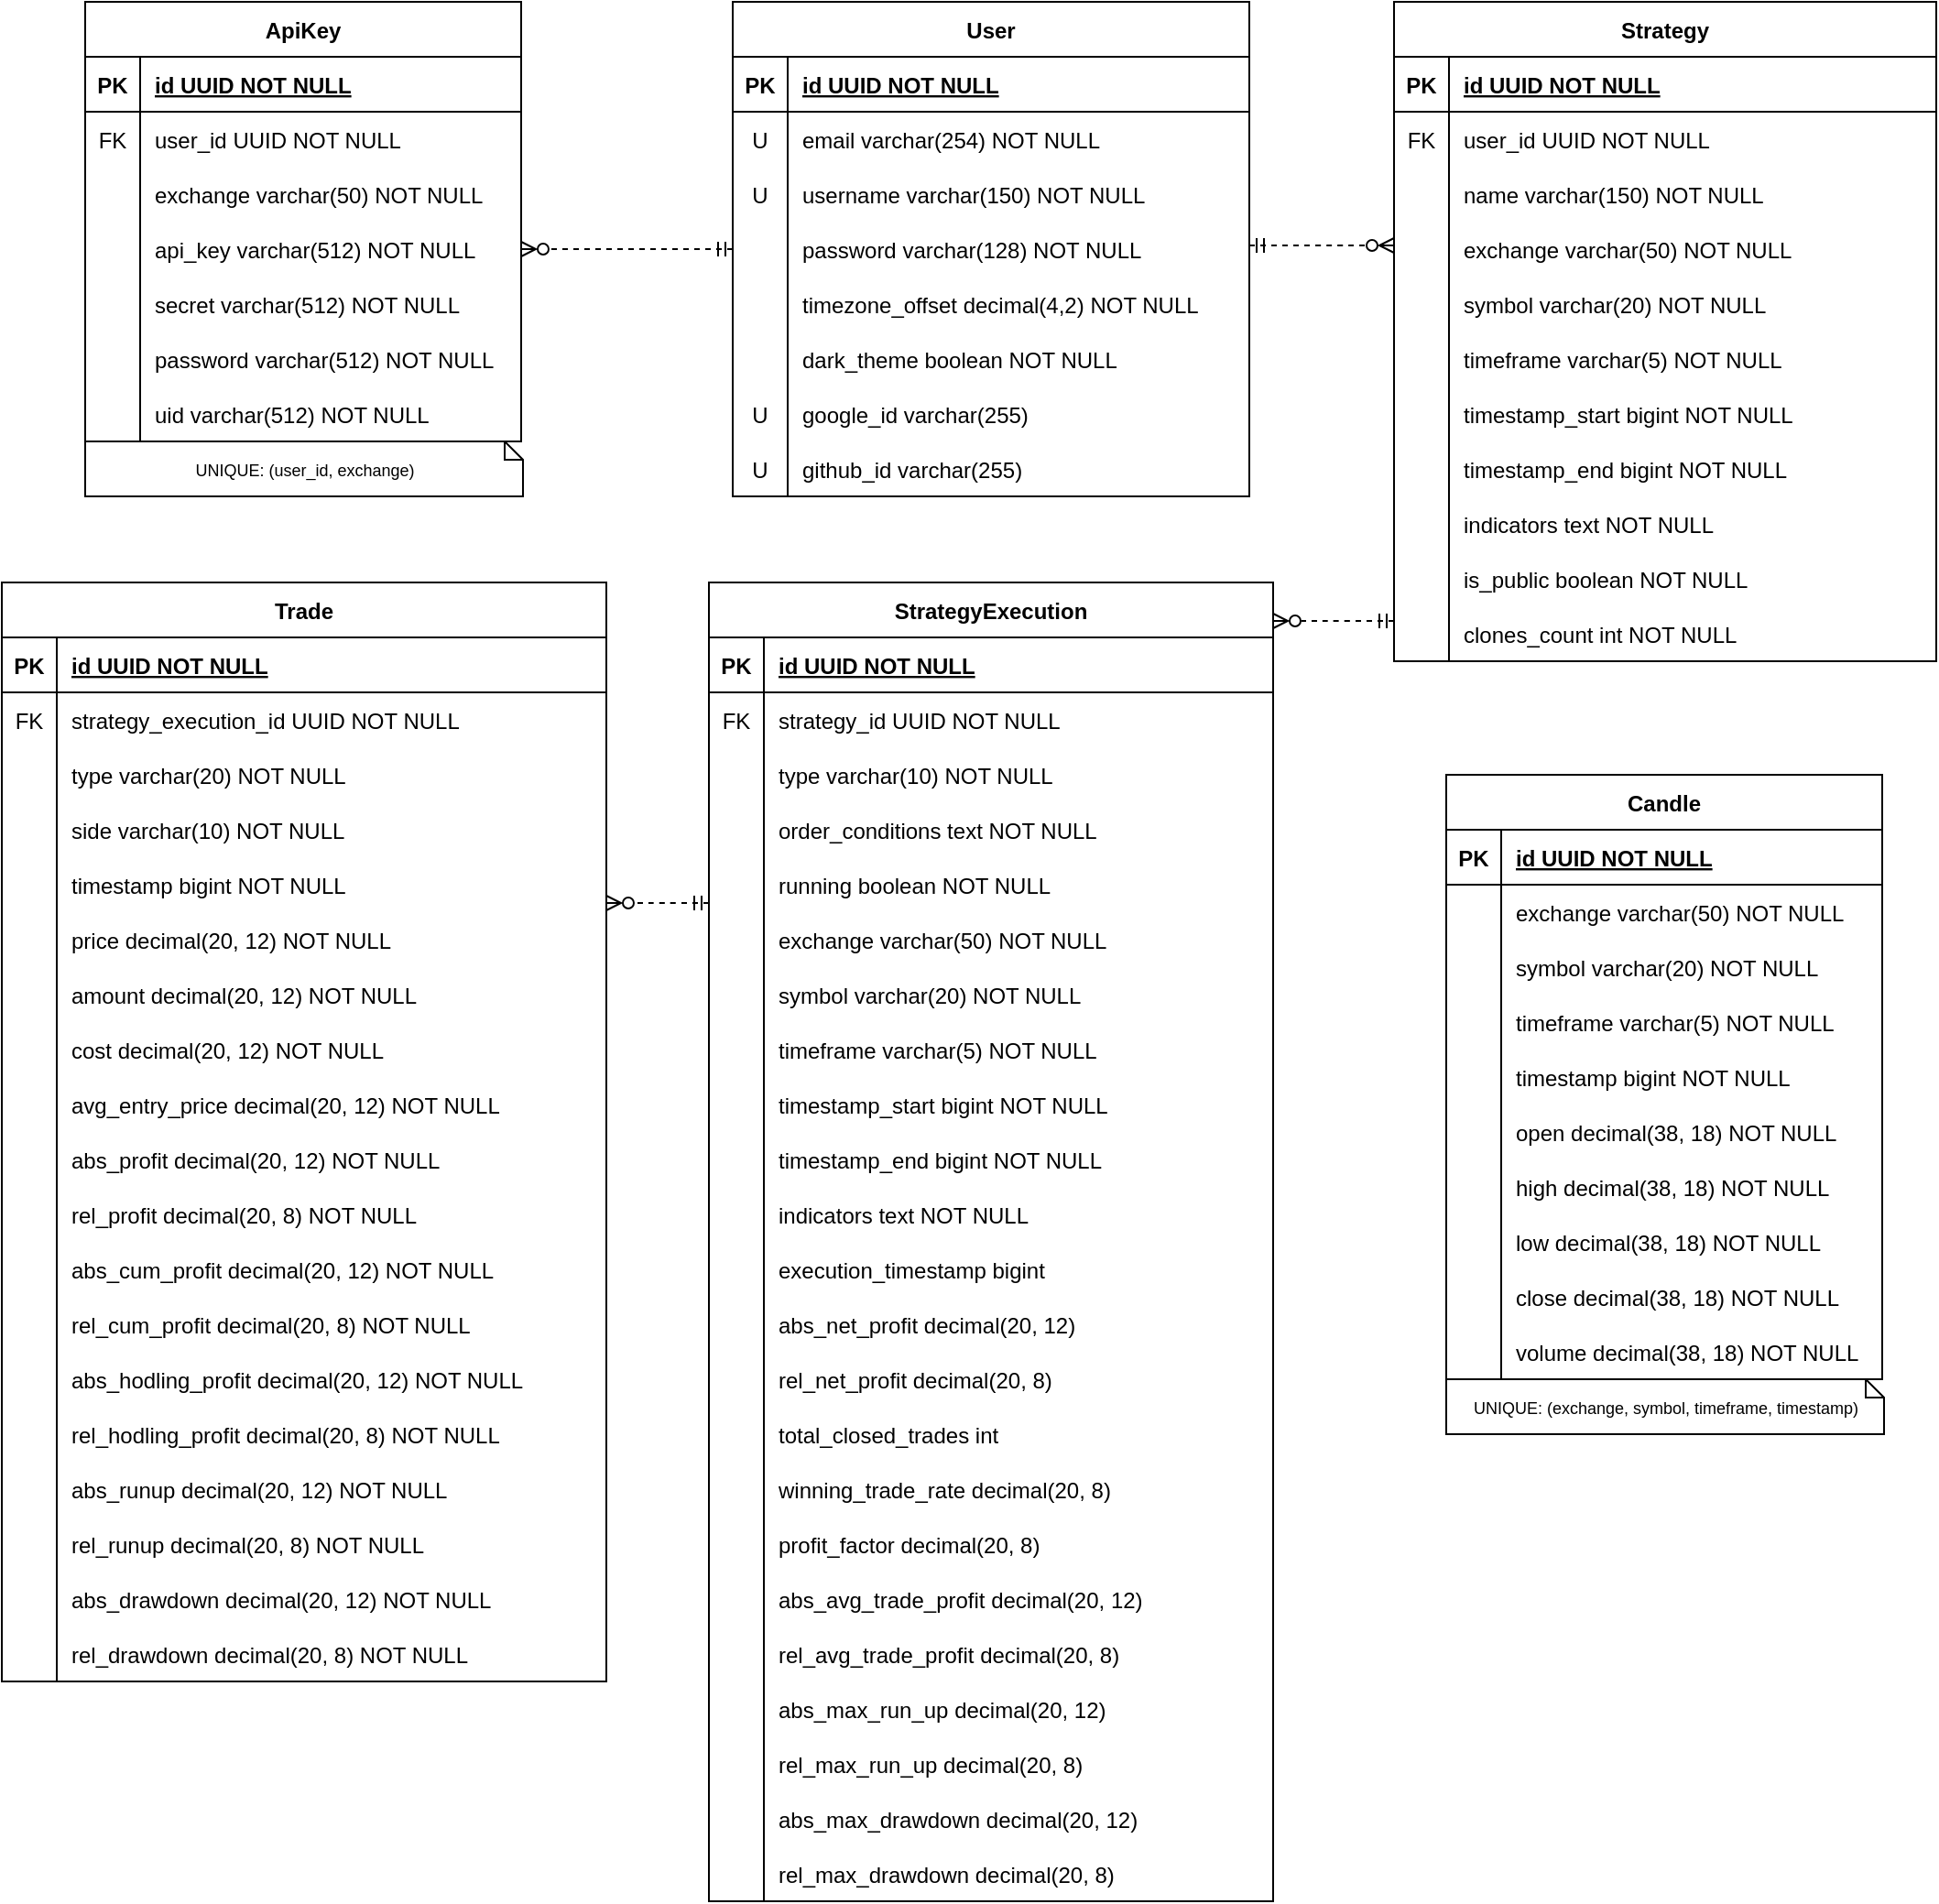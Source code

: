 <mxfile>
    <diagram id="R2lEEEUBdFMjLlhIrx00" name="Page-1">
        <mxGraphModel dx="1147" dy="889" grid="1" gridSize="10" guides="1" tooltips="1" connect="1" arrows="1" fold="1" page="1" pageScale="1" pageWidth="1100" pageHeight="1100" math="0" shadow="0" extFonts="Permanent Marker^https://fonts.googleapis.com/css?family=Permanent+Marker">
            <root>
                <mxCell id="0"/>
                <mxCell id="1" parent="0"/>
                <mxCell id="hLT5bDJ6tKtmUfyDI_BV-1" value="" style="endArrow=ERzeroToMany;startArrow=ERmandOne;endFill=0;startFill=0;edgeStyle=orthogonalEdgeStyle;dashed=1;" parent="1" source="hLT5bDJ6tKtmUfyDI_BV-24" target="hLT5bDJ6tKtmUfyDI_BV-2" edge="1">
                    <mxGeometry width="100" height="100" relative="1" as="geometry">
                        <mxPoint x="540" y="684" as="sourcePoint"/>
                        <mxPoint x="640" y="584" as="targetPoint"/>
                        <Array as="points">
                            <mxPoint x="750" y="165"/>
                            <mxPoint x="750" y="165"/>
                        </Array>
                    </mxGeometry>
                </mxCell>
                <mxCell id="hLT5bDJ6tKtmUfyDI_BV-2" value="Strategy" style="shape=table;startSize=30;container=1;collapsible=1;childLayout=tableLayout;fixedRows=1;rowLines=0;fontStyle=1;align=center;resizeLast=1;" parent="1" vertex="1">
                    <mxGeometry x="782" y="32" width="296" height="360" as="geometry"/>
                </mxCell>
                <mxCell id="hLT5bDJ6tKtmUfyDI_BV-3" value="" style="shape=partialRectangle;collapsible=0;dropTarget=0;pointerEvents=0;fillColor=none;points=[[0,0.5],[1,0.5]];portConstraint=eastwest;top=0;left=0;right=0;bottom=1;" parent="hLT5bDJ6tKtmUfyDI_BV-2" vertex="1">
                    <mxGeometry y="30" width="296" height="30" as="geometry"/>
                </mxCell>
                <mxCell id="hLT5bDJ6tKtmUfyDI_BV-4" value="PK" style="shape=partialRectangle;overflow=hidden;connectable=0;fillColor=none;top=0;left=0;bottom=0;right=0;fontStyle=1;" parent="hLT5bDJ6tKtmUfyDI_BV-3" vertex="1">
                    <mxGeometry width="30" height="30" as="geometry">
                        <mxRectangle width="30" height="30" as="alternateBounds"/>
                    </mxGeometry>
                </mxCell>
                <mxCell id="hLT5bDJ6tKtmUfyDI_BV-5" value="id UUID NOT NULL " style="shape=partialRectangle;overflow=hidden;connectable=0;fillColor=none;top=0;left=0;bottom=0;right=0;align=left;spacingLeft=6;fontStyle=5;" parent="hLT5bDJ6tKtmUfyDI_BV-3" vertex="1">
                    <mxGeometry x="30" width="266" height="30" as="geometry">
                        <mxRectangle width="266" height="30" as="alternateBounds"/>
                    </mxGeometry>
                </mxCell>
                <mxCell id="hLT5bDJ6tKtmUfyDI_BV-6" value="" style="shape=partialRectangle;collapsible=0;dropTarget=0;pointerEvents=0;fillColor=none;points=[[0,0.5],[1,0.5]];portConstraint=eastwest;top=0;left=0;right=0;bottom=0;" parent="hLT5bDJ6tKtmUfyDI_BV-2" vertex="1">
                    <mxGeometry y="60" width="296" height="30" as="geometry"/>
                </mxCell>
                <mxCell id="hLT5bDJ6tKtmUfyDI_BV-7" value="FK" style="shape=partialRectangle;overflow=hidden;connectable=0;fillColor=none;top=0;left=0;bottom=0;right=0;" parent="hLT5bDJ6tKtmUfyDI_BV-6" vertex="1">
                    <mxGeometry width="30" height="30" as="geometry">
                        <mxRectangle width="30" height="30" as="alternateBounds"/>
                    </mxGeometry>
                </mxCell>
                <mxCell id="hLT5bDJ6tKtmUfyDI_BV-8" value="user_id UUID NOT NULL" style="shape=partialRectangle;overflow=hidden;connectable=0;fillColor=none;top=0;left=0;bottom=0;right=0;align=left;spacingLeft=6;" parent="hLT5bDJ6tKtmUfyDI_BV-6" vertex="1">
                    <mxGeometry x="30" width="266" height="30" as="geometry">
                        <mxRectangle width="266" height="30" as="alternateBounds"/>
                    </mxGeometry>
                </mxCell>
                <mxCell id="hLT5bDJ6tKtmUfyDI_BV-9" value="" style="shape=partialRectangle;collapsible=0;dropTarget=0;pointerEvents=0;fillColor=none;points=[[0,0.5],[1,0.5]];portConstraint=eastwest;top=0;left=0;right=0;bottom=0;" parent="hLT5bDJ6tKtmUfyDI_BV-2" vertex="1">
                    <mxGeometry y="90" width="296" height="30" as="geometry"/>
                </mxCell>
                <mxCell id="hLT5bDJ6tKtmUfyDI_BV-10" value="" style="shape=partialRectangle;overflow=hidden;connectable=0;fillColor=none;top=0;left=0;bottom=0;right=0;" parent="hLT5bDJ6tKtmUfyDI_BV-9" vertex="1">
                    <mxGeometry width="30" height="30" as="geometry">
                        <mxRectangle width="30" height="30" as="alternateBounds"/>
                    </mxGeometry>
                </mxCell>
                <mxCell id="hLT5bDJ6tKtmUfyDI_BV-11" value="name varchar(150) NOT NULL" style="shape=partialRectangle;overflow=hidden;connectable=0;fillColor=none;top=0;left=0;bottom=0;right=0;align=left;spacingLeft=6;" parent="hLT5bDJ6tKtmUfyDI_BV-9" vertex="1">
                    <mxGeometry x="30" width="266" height="30" as="geometry">
                        <mxRectangle width="266" height="30" as="alternateBounds"/>
                    </mxGeometry>
                </mxCell>
                <mxCell id="rV9edeHlQ-eKKoRKG6FG-31" style="shape=partialRectangle;collapsible=0;dropTarget=0;pointerEvents=0;fillColor=none;points=[[0,0.5],[1,0.5]];portConstraint=eastwest;top=0;left=0;right=0;bottom=0;" parent="hLT5bDJ6tKtmUfyDI_BV-2" vertex="1">
                    <mxGeometry y="120" width="296" height="30" as="geometry"/>
                </mxCell>
                <mxCell id="rV9edeHlQ-eKKoRKG6FG-32" style="shape=partialRectangle;overflow=hidden;connectable=0;fillColor=none;top=0;left=0;bottom=0;right=0;" parent="rV9edeHlQ-eKKoRKG6FG-31" vertex="1">
                    <mxGeometry width="30" height="30" as="geometry">
                        <mxRectangle width="30" height="30" as="alternateBounds"/>
                    </mxGeometry>
                </mxCell>
                <mxCell id="rV9edeHlQ-eKKoRKG6FG-33" value="exchange varchar(50) NOT NULL" style="shape=partialRectangle;overflow=hidden;connectable=0;fillColor=none;top=0;left=0;bottom=0;right=0;align=left;spacingLeft=6;" parent="rV9edeHlQ-eKKoRKG6FG-31" vertex="1">
                    <mxGeometry x="30" width="266" height="30" as="geometry">
                        <mxRectangle width="266" height="30" as="alternateBounds"/>
                    </mxGeometry>
                </mxCell>
                <mxCell id="hLT5bDJ6tKtmUfyDI_BV-15" style="shape=partialRectangle;collapsible=0;dropTarget=0;pointerEvents=0;fillColor=none;points=[[0,0.5],[1,0.5]];portConstraint=eastwest;top=0;left=0;right=0;bottom=0;" parent="hLT5bDJ6tKtmUfyDI_BV-2" vertex="1">
                    <mxGeometry y="150" width="296" height="30" as="geometry"/>
                </mxCell>
                <mxCell id="hLT5bDJ6tKtmUfyDI_BV-16" style="shape=partialRectangle;overflow=hidden;connectable=0;fillColor=none;top=0;left=0;bottom=0;right=0;" parent="hLT5bDJ6tKtmUfyDI_BV-15" vertex="1">
                    <mxGeometry width="30" height="30" as="geometry">
                        <mxRectangle width="30" height="30" as="alternateBounds"/>
                    </mxGeometry>
                </mxCell>
                <mxCell id="hLT5bDJ6tKtmUfyDI_BV-17" value="symbol varchar(20) NOT NULL" style="shape=partialRectangle;overflow=hidden;connectable=0;fillColor=none;top=0;left=0;bottom=0;right=0;align=left;spacingLeft=6;" parent="hLT5bDJ6tKtmUfyDI_BV-15" vertex="1">
                    <mxGeometry x="30" width="266" height="30" as="geometry">
                        <mxRectangle width="266" height="30" as="alternateBounds"/>
                    </mxGeometry>
                </mxCell>
                <mxCell id="rV9edeHlQ-eKKoRKG6FG-34" style="shape=partialRectangle;collapsible=0;dropTarget=0;pointerEvents=0;fillColor=none;points=[[0,0.5],[1,0.5]];portConstraint=eastwest;top=0;left=0;right=0;bottom=0;" parent="hLT5bDJ6tKtmUfyDI_BV-2" vertex="1">
                    <mxGeometry y="180" width="296" height="30" as="geometry"/>
                </mxCell>
                <mxCell id="rV9edeHlQ-eKKoRKG6FG-35" style="shape=partialRectangle;overflow=hidden;connectable=0;fillColor=none;top=0;left=0;bottom=0;right=0;" parent="rV9edeHlQ-eKKoRKG6FG-34" vertex="1">
                    <mxGeometry width="30" height="30" as="geometry">
                        <mxRectangle width="30" height="30" as="alternateBounds"/>
                    </mxGeometry>
                </mxCell>
                <mxCell id="rV9edeHlQ-eKKoRKG6FG-36" value="timeframe varchar(5) NOT NULL" style="shape=partialRectangle;overflow=hidden;connectable=0;fillColor=none;top=0;left=0;bottom=0;right=0;align=left;spacingLeft=6;" parent="rV9edeHlQ-eKKoRKG6FG-34" vertex="1">
                    <mxGeometry x="30" width="266" height="30" as="geometry">
                        <mxRectangle width="266" height="30" as="alternateBounds"/>
                    </mxGeometry>
                </mxCell>
                <mxCell id="83" style="shape=partialRectangle;collapsible=0;dropTarget=0;pointerEvents=0;fillColor=none;points=[[0,0.5],[1,0.5]];portConstraint=eastwest;top=0;left=0;right=0;bottom=0;" parent="hLT5bDJ6tKtmUfyDI_BV-2" vertex="1">
                    <mxGeometry y="210" width="296" height="30" as="geometry"/>
                </mxCell>
                <mxCell id="84" style="shape=partialRectangle;overflow=hidden;connectable=0;fillColor=none;top=0;left=0;bottom=0;right=0;" parent="83" vertex="1">
                    <mxGeometry width="30" height="30" as="geometry">
                        <mxRectangle width="30" height="30" as="alternateBounds"/>
                    </mxGeometry>
                </mxCell>
                <mxCell id="85" value="timestamp_start bigint NOT NULL" style="shape=partialRectangle;overflow=hidden;connectable=0;fillColor=none;top=0;left=0;bottom=0;right=0;align=left;spacingLeft=6;" parent="83" vertex="1">
                    <mxGeometry x="30" width="266" height="30" as="geometry">
                        <mxRectangle width="266" height="30" as="alternateBounds"/>
                    </mxGeometry>
                </mxCell>
                <mxCell id="86" style="shape=partialRectangle;collapsible=0;dropTarget=0;pointerEvents=0;fillColor=none;points=[[0,0.5],[1,0.5]];portConstraint=eastwest;top=0;left=0;right=0;bottom=0;" parent="hLT5bDJ6tKtmUfyDI_BV-2" vertex="1">
                    <mxGeometry y="240" width="296" height="30" as="geometry"/>
                </mxCell>
                <mxCell id="87" style="shape=partialRectangle;overflow=hidden;connectable=0;fillColor=none;top=0;left=0;bottom=0;right=0;" parent="86" vertex="1">
                    <mxGeometry width="30" height="30" as="geometry">
                        <mxRectangle width="30" height="30" as="alternateBounds"/>
                    </mxGeometry>
                </mxCell>
                <mxCell id="88" value="timestamp_end bigint NOT NULL" style="shape=partialRectangle;overflow=hidden;connectable=0;fillColor=none;top=0;left=0;bottom=0;right=0;align=left;spacingLeft=6;" parent="86" vertex="1">
                    <mxGeometry x="30" width="266" height="30" as="geometry">
                        <mxRectangle width="266" height="30" as="alternateBounds"/>
                    </mxGeometry>
                </mxCell>
                <mxCell id="hLT5bDJ6tKtmUfyDI_BV-18" value="" style="shape=partialRectangle;collapsible=0;dropTarget=0;pointerEvents=0;fillColor=none;points=[[0,0.5],[1,0.5]];portConstraint=eastwest;top=0;left=0;right=0;bottom=0;" parent="hLT5bDJ6tKtmUfyDI_BV-2" vertex="1">
                    <mxGeometry y="270" width="296" height="30" as="geometry"/>
                </mxCell>
                <mxCell id="hLT5bDJ6tKtmUfyDI_BV-19" value="" style="shape=partialRectangle;overflow=hidden;connectable=0;fillColor=none;top=0;left=0;bottom=0;right=0;" parent="hLT5bDJ6tKtmUfyDI_BV-18" vertex="1">
                    <mxGeometry width="30" height="30" as="geometry">
                        <mxRectangle width="30" height="30" as="alternateBounds"/>
                    </mxGeometry>
                </mxCell>
                <mxCell id="hLT5bDJ6tKtmUfyDI_BV-20" value="indicators text NOT NULL" style="shape=partialRectangle;overflow=hidden;connectable=0;fillColor=none;top=0;left=0;bottom=0;right=0;align=left;spacingLeft=6;" parent="hLT5bDJ6tKtmUfyDI_BV-18" vertex="1">
                    <mxGeometry x="30" width="266" height="30" as="geometry">
                        <mxRectangle width="266" height="30" as="alternateBounds"/>
                    </mxGeometry>
                </mxCell>
                <mxCell id="hLT5bDJ6tKtmUfyDI_BV-12" value="" style="shape=partialRectangle;collapsible=0;dropTarget=0;pointerEvents=0;fillColor=none;points=[[0,0.5],[1,0.5]];portConstraint=eastwest;top=0;left=0;right=0;bottom=0;" parent="hLT5bDJ6tKtmUfyDI_BV-2" vertex="1">
                    <mxGeometry y="300" width="296" height="30" as="geometry"/>
                </mxCell>
                <mxCell id="hLT5bDJ6tKtmUfyDI_BV-13" value="" style="shape=partialRectangle;overflow=hidden;connectable=0;fillColor=none;top=0;left=0;bottom=0;right=0;" parent="hLT5bDJ6tKtmUfyDI_BV-12" vertex="1">
                    <mxGeometry width="30" height="30" as="geometry">
                        <mxRectangle width="30" height="30" as="alternateBounds"/>
                    </mxGeometry>
                </mxCell>
                <mxCell id="hLT5bDJ6tKtmUfyDI_BV-14" value="is_public boolean NOT NULL" style="shape=partialRectangle;overflow=hidden;connectable=0;fillColor=none;top=0;left=0;bottom=0;right=0;align=left;spacingLeft=6;" parent="hLT5bDJ6tKtmUfyDI_BV-12" vertex="1">
                    <mxGeometry x="30" width="266" height="30" as="geometry">
                        <mxRectangle width="266" height="30" as="alternateBounds"/>
                    </mxGeometry>
                </mxCell>
                <mxCell id="P4Euq18O3MPdMDLASMBN-4" value="" style="shape=partialRectangle;collapsible=0;dropTarget=0;pointerEvents=0;fillColor=none;points=[[0,0.5],[1,0.5]];portConstraint=eastwest;top=0;left=0;right=0;bottom=0;" parent="hLT5bDJ6tKtmUfyDI_BV-2" vertex="1">
                    <mxGeometry y="330" width="296" height="30" as="geometry"/>
                </mxCell>
                <mxCell id="P4Euq18O3MPdMDLASMBN-5" value="" style="shape=partialRectangle;overflow=hidden;connectable=0;fillColor=none;top=0;left=0;bottom=0;right=0;" parent="P4Euq18O3MPdMDLASMBN-4" vertex="1">
                    <mxGeometry width="30" height="30" as="geometry">
                        <mxRectangle width="30" height="30" as="alternateBounds"/>
                    </mxGeometry>
                </mxCell>
                <mxCell id="P4Euq18O3MPdMDLASMBN-6" value="clones_count int NOT NULL" style="shape=partialRectangle;overflow=hidden;connectable=0;fillColor=none;top=0;left=0;bottom=0;right=0;align=left;spacingLeft=6;" parent="P4Euq18O3MPdMDLASMBN-4" vertex="1">
                    <mxGeometry x="30" width="266" height="30" as="geometry">
                        <mxRectangle width="266" height="30" as="alternateBounds"/>
                    </mxGeometry>
                </mxCell>
                <mxCell id="hLT5bDJ6tKtmUfyDI_BV-24" value="User" style="shape=table;startSize=30;container=1;collapsible=1;childLayout=tableLayout;fixedRows=1;rowLines=0;fontStyle=1;align=center;resizeLast=1;" parent="1" vertex="1">
                    <mxGeometry x="421" y="32" width="282" height="270" as="geometry"/>
                </mxCell>
                <mxCell id="hLT5bDJ6tKtmUfyDI_BV-25" value="" style="shape=partialRectangle;collapsible=0;dropTarget=0;pointerEvents=0;fillColor=none;points=[[0,0.5],[1,0.5]];portConstraint=eastwest;top=0;left=0;right=0;bottom=1;" parent="hLT5bDJ6tKtmUfyDI_BV-24" vertex="1">
                    <mxGeometry y="30" width="282" height="30" as="geometry"/>
                </mxCell>
                <mxCell id="hLT5bDJ6tKtmUfyDI_BV-26" value="PK" style="shape=partialRectangle;overflow=hidden;connectable=0;fillColor=none;top=0;left=0;bottom=0;right=0;fontStyle=1;" parent="hLT5bDJ6tKtmUfyDI_BV-25" vertex="1">
                    <mxGeometry width="30" height="30" as="geometry">
                        <mxRectangle width="30" height="30" as="alternateBounds"/>
                    </mxGeometry>
                </mxCell>
                <mxCell id="hLT5bDJ6tKtmUfyDI_BV-27" value="id UUID NOT NULL " style="shape=partialRectangle;overflow=hidden;connectable=0;fillColor=none;top=0;left=0;bottom=0;right=0;align=left;spacingLeft=6;fontStyle=5;" parent="hLT5bDJ6tKtmUfyDI_BV-25" vertex="1">
                    <mxGeometry x="30" width="252" height="30" as="geometry">
                        <mxRectangle width="252" height="30" as="alternateBounds"/>
                    </mxGeometry>
                </mxCell>
                <mxCell id="hLT5bDJ6tKtmUfyDI_BV-31" value="" style="shape=partialRectangle;collapsible=0;dropTarget=0;pointerEvents=0;fillColor=none;points=[[0,0.5],[1,0.5]];portConstraint=eastwest;top=0;left=0;right=0;bottom=0;" parent="hLT5bDJ6tKtmUfyDI_BV-24" vertex="1">
                    <mxGeometry y="60" width="282" height="30" as="geometry"/>
                </mxCell>
                <mxCell id="hLT5bDJ6tKtmUfyDI_BV-32" value="U" style="shape=partialRectangle;overflow=hidden;connectable=0;fillColor=none;top=0;left=0;bottom=0;right=0;" parent="hLT5bDJ6tKtmUfyDI_BV-31" vertex="1">
                    <mxGeometry width="30" height="30" as="geometry">
                        <mxRectangle width="30" height="30" as="alternateBounds"/>
                    </mxGeometry>
                </mxCell>
                <mxCell id="hLT5bDJ6tKtmUfyDI_BV-33" value="email varchar(254) NOT NULL" style="shape=partialRectangle;overflow=hidden;connectable=0;fillColor=none;top=0;left=0;bottom=0;right=0;align=left;spacingLeft=6;" parent="hLT5bDJ6tKtmUfyDI_BV-31" vertex="1">
                    <mxGeometry x="30" width="252" height="30" as="geometry">
                        <mxRectangle width="252" height="30" as="alternateBounds"/>
                    </mxGeometry>
                </mxCell>
                <mxCell id="hLT5bDJ6tKtmUfyDI_BV-28" value="" style="shape=partialRectangle;collapsible=0;dropTarget=0;pointerEvents=0;fillColor=none;points=[[0,0.5],[1,0.5]];portConstraint=eastwest;top=0;left=0;right=0;bottom=0;" parent="hLT5bDJ6tKtmUfyDI_BV-24" vertex="1">
                    <mxGeometry y="90" width="282" height="30" as="geometry"/>
                </mxCell>
                <mxCell id="hLT5bDJ6tKtmUfyDI_BV-29" value="U" style="shape=partialRectangle;overflow=hidden;connectable=0;fillColor=none;top=0;left=0;bottom=0;right=0;" parent="hLT5bDJ6tKtmUfyDI_BV-28" vertex="1">
                    <mxGeometry width="30" height="30" as="geometry">
                        <mxRectangle width="30" height="30" as="alternateBounds"/>
                    </mxGeometry>
                </mxCell>
                <mxCell id="hLT5bDJ6tKtmUfyDI_BV-30" value="username varchar(150) NOT NULL" style="shape=partialRectangle;overflow=hidden;connectable=0;fillColor=none;top=0;left=0;bottom=0;right=0;align=left;spacingLeft=6;" parent="hLT5bDJ6tKtmUfyDI_BV-28" vertex="1">
                    <mxGeometry x="30" width="252" height="30" as="geometry">
                        <mxRectangle width="252" height="30" as="alternateBounds"/>
                    </mxGeometry>
                </mxCell>
                <mxCell id="hLT5bDJ6tKtmUfyDI_BV-40" value="" style="shape=partialRectangle;collapsible=0;dropTarget=0;pointerEvents=0;fillColor=none;points=[[0,0.5],[1,0.5]];portConstraint=eastwest;top=0;left=0;right=0;bottom=0;" parent="hLT5bDJ6tKtmUfyDI_BV-24" vertex="1">
                    <mxGeometry y="120" width="282" height="30" as="geometry"/>
                </mxCell>
                <mxCell id="hLT5bDJ6tKtmUfyDI_BV-41" value="" style="shape=partialRectangle;overflow=hidden;connectable=0;fillColor=none;top=0;left=0;bottom=0;right=0;" parent="hLT5bDJ6tKtmUfyDI_BV-40" vertex="1">
                    <mxGeometry width="30" height="30" as="geometry">
                        <mxRectangle width="30" height="30" as="alternateBounds"/>
                    </mxGeometry>
                </mxCell>
                <mxCell id="hLT5bDJ6tKtmUfyDI_BV-42" value="password varchar(128) NOT NULL" style="shape=partialRectangle;overflow=hidden;connectable=0;fillColor=none;top=0;left=0;bottom=0;right=0;align=left;spacingLeft=6;" parent="hLT5bDJ6tKtmUfyDI_BV-40" vertex="1">
                    <mxGeometry x="30" width="252" height="30" as="geometry">
                        <mxRectangle width="252" height="30" as="alternateBounds"/>
                    </mxGeometry>
                </mxCell>
                <mxCell id="rV9edeHlQ-eKKoRKG6FG-37" value="" style="shape=partialRectangle;collapsible=0;dropTarget=0;pointerEvents=0;fillColor=none;points=[[0,0.5],[1,0.5]];portConstraint=eastwest;top=0;left=0;right=0;bottom=0;" parent="hLT5bDJ6tKtmUfyDI_BV-24" vertex="1">
                    <mxGeometry y="150" width="282" height="30" as="geometry"/>
                </mxCell>
                <mxCell id="rV9edeHlQ-eKKoRKG6FG-38" value="" style="shape=partialRectangle;overflow=hidden;connectable=0;fillColor=none;top=0;left=0;bottom=0;right=0;" parent="rV9edeHlQ-eKKoRKG6FG-37" vertex="1">
                    <mxGeometry width="30" height="30" as="geometry">
                        <mxRectangle width="30" height="30" as="alternateBounds"/>
                    </mxGeometry>
                </mxCell>
                <mxCell id="rV9edeHlQ-eKKoRKG6FG-39" value="timezone_offset decimal(4,2) NOT NULL" style="shape=partialRectangle;overflow=hidden;connectable=0;fillColor=none;top=0;left=0;bottom=0;right=0;align=left;spacingLeft=6;" parent="rV9edeHlQ-eKKoRKG6FG-37" vertex="1">
                    <mxGeometry x="30" width="252" height="30" as="geometry">
                        <mxRectangle width="252" height="30" as="alternateBounds"/>
                    </mxGeometry>
                </mxCell>
                <mxCell id="15" style="shape=partialRectangle;collapsible=0;dropTarget=0;pointerEvents=0;fillColor=none;points=[[0,0.5],[1,0.5]];portConstraint=eastwest;top=0;left=0;right=0;bottom=0;" parent="hLT5bDJ6tKtmUfyDI_BV-24" vertex="1">
                    <mxGeometry y="180" width="282" height="30" as="geometry"/>
                </mxCell>
                <mxCell id="16" style="shape=partialRectangle;overflow=hidden;connectable=0;fillColor=none;top=0;left=0;bottom=0;right=0;" parent="15" vertex="1">
                    <mxGeometry width="30" height="30" as="geometry">
                        <mxRectangle width="30" height="30" as="alternateBounds"/>
                    </mxGeometry>
                </mxCell>
                <mxCell id="17" value="dark_theme boolean NOT NULL" style="shape=partialRectangle;overflow=hidden;connectable=0;fillColor=none;top=0;left=0;bottom=0;right=0;align=left;spacingLeft=6;" parent="15" vertex="1">
                    <mxGeometry x="30" width="252" height="30" as="geometry">
                        <mxRectangle width="252" height="30" as="alternateBounds"/>
                    </mxGeometry>
                </mxCell>
                <mxCell id="2" style="shape=partialRectangle;collapsible=0;dropTarget=0;pointerEvents=0;fillColor=none;points=[[0,0.5],[1,0.5]];portConstraint=eastwest;top=0;left=0;right=0;bottom=0;" parent="hLT5bDJ6tKtmUfyDI_BV-24" vertex="1">
                    <mxGeometry y="210" width="282" height="30" as="geometry"/>
                </mxCell>
                <mxCell id="3" value="U" style="shape=partialRectangle;overflow=hidden;connectable=0;fillColor=none;top=0;left=0;bottom=0;right=0;" parent="2" vertex="1">
                    <mxGeometry width="30" height="30" as="geometry">
                        <mxRectangle width="30" height="30" as="alternateBounds"/>
                    </mxGeometry>
                </mxCell>
                <mxCell id="4" value="google_id varchar(255)" style="shape=partialRectangle;overflow=hidden;connectable=0;fillColor=none;top=0;left=0;bottom=0;right=0;align=left;spacingLeft=6;" parent="2" vertex="1">
                    <mxGeometry x="30" width="252" height="30" as="geometry">
                        <mxRectangle width="252" height="30" as="alternateBounds"/>
                    </mxGeometry>
                </mxCell>
                <mxCell id="5" style="shape=partialRectangle;collapsible=0;dropTarget=0;pointerEvents=0;fillColor=none;points=[[0,0.5],[1,0.5]];portConstraint=eastwest;top=0;left=0;right=0;bottom=0;" parent="hLT5bDJ6tKtmUfyDI_BV-24" vertex="1">
                    <mxGeometry y="240" width="282" height="30" as="geometry"/>
                </mxCell>
                <mxCell id="6" value="U" style="shape=partialRectangle;overflow=hidden;connectable=0;fillColor=none;top=0;left=0;bottom=0;right=0;" parent="5" vertex="1">
                    <mxGeometry width="30" height="30" as="geometry">
                        <mxRectangle width="30" height="30" as="alternateBounds"/>
                    </mxGeometry>
                </mxCell>
                <mxCell id="7" value="github_id varchar(255)" style="shape=partialRectangle;overflow=hidden;connectable=0;fillColor=none;top=0;left=0;bottom=0;right=0;align=left;spacingLeft=6;" parent="5" vertex="1">
                    <mxGeometry x="30" width="252" height="30" as="geometry">
                        <mxRectangle width="252" height="30" as="alternateBounds"/>
                    </mxGeometry>
                </mxCell>
                <mxCell id="hLT5bDJ6tKtmUfyDI_BV-43" value="ApiKey" style="shape=table;startSize=30;container=1;collapsible=1;childLayout=tableLayout;fixedRows=1;rowLines=0;fontStyle=1;align=center;resizeLast=1;" parent="1" vertex="1">
                    <mxGeometry x="67.5" y="32" width="238" height="240" as="geometry"/>
                </mxCell>
                <mxCell id="hLT5bDJ6tKtmUfyDI_BV-44" value="" style="shape=partialRectangle;collapsible=0;dropTarget=0;pointerEvents=0;fillColor=none;points=[[0,0.5],[1,0.5]];portConstraint=eastwest;top=0;left=0;right=0;bottom=1;" parent="hLT5bDJ6tKtmUfyDI_BV-43" vertex="1">
                    <mxGeometry y="30" width="238" height="30" as="geometry"/>
                </mxCell>
                <mxCell id="hLT5bDJ6tKtmUfyDI_BV-45" value="PK" style="shape=partialRectangle;overflow=hidden;connectable=0;fillColor=none;top=0;left=0;bottom=0;right=0;fontStyle=1;" parent="hLT5bDJ6tKtmUfyDI_BV-44" vertex="1">
                    <mxGeometry width="30" height="30" as="geometry">
                        <mxRectangle width="30" height="30" as="alternateBounds"/>
                    </mxGeometry>
                </mxCell>
                <mxCell id="hLT5bDJ6tKtmUfyDI_BV-46" value="id UUID NOT NULL " style="shape=partialRectangle;overflow=hidden;connectable=0;fillColor=none;top=0;left=0;bottom=0;right=0;align=left;spacingLeft=6;fontStyle=5;" parent="hLT5bDJ6tKtmUfyDI_BV-44" vertex="1">
                    <mxGeometry x="30" width="208" height="30" as="geometry">
                        <mxRectangle width="208" height="30" as="alternateBounds"/>
                    </mxGeometry>
                </mxCell>
                <mxCell id="hLT5bDJ6tKtmUfyDI_BV-47" value="" style="shape=partialRectangle;collapsible=0;dropTarget=0;pointerEvents=0;fillColor=none;points=[[0,0.5],[1,0.5]];portConstraint=eastwest;top=0;left=0;right=0;bottom=0;" parent="hLT5bDJ6tKtmUfyDI_BV-43" vertex="1">
                    <mxGeometry y="60" width="238" height="30" as="geometry"/>
                </mxCell>
                <mxCell id="hLT5bDJ6tKtmUfyDI_BV-48" value="FK" style="shape=partialRectangle;overflow=hidden;connectable=0;fillColor=none;top=0;left=0;bottom=0;right=0;" parent="hLT5bDJ6tKtmUfyDI_BV-47" vertex="1">
                    <mxGeometry width="30" height="30" as="geometry">
                        <mxRectangle width="30" height="30" as="alternateBounds"/>
                    </mxGeometry>
                </mxCell>
                <mxCell id="hLT5bDJ6tKtmUfyDI_BV-49" value="user_id UUID NOT NULL" style="shape=partialRectangle;overflow=hidden;connectable=0;fillColor=none;top=0;left=0;bottom=0;right=0;align=left;spacingLeft=6;" parent="hLT5bDJ6tKtmUfyDI_BV-47" vertex="1">
                    <mxGeometry x="30" width="208" height="30" as="geometry">
                        <mxRectangle width="208" height="30" as="alternateBounds"/>
                    </mxGeometry>
                </mxCell>
                <mxCell id="hLT5bDJ6tKtmUfyDI_BV-50" value="" style="shape=partialRectangle;collapsible=0;dropTarget=0;pointerEvents=0;fillColor=none;points=[[0,0.5],[1,0.5]];portConstraint=eastwest;top=0;left=0;right=0;bottom=0;" parent="hLT5bDJ6tKtmUfyDI_BV-43" vertex="1">
                    <mxGeometry y="90" width="238" height="30" as="geometry"/>
                </mxCell>
                <mxCell id="hLT5bDJ6tKtmUfyDI_BV-51" value="" style="shape=partialRectangle;overflow=hidden;connectable=0;fillColor=none;top=0;left=0;bottom=0;right=0;" parent="hLT5bDJ6tKtmUfyDI_BV-50" vertex="1">
                    <mxGeometry width="30" height="30" as="geometry">
                        <mxRectangle width="30" height="30" as="alternateBounds"/>
                    </mxGeometry>
                </mxCell>
                <mxCell id="hLT5bDJ6tKtmUfyDI_BV-52" value="exchange varchar(50) NOT NULL" style="shape=partialRectangle;overflow=hidden;connectable=0;fillColor=none;top=0;left=0;bottom=0;right=0;align=left;spacingLeft=6;" parent="hLT5bDJ6tKtmUfyDI_BV-50" vertex="1">
                    <mxGeometry x="30" width="208" height="30" as="geometry">
                        <mxRectangle width="208" height="30" as="alternateBounds"/>
                    </mxGeometry>
                </mxCell>
                <mxCell id="hLT5bDJ6tKtmUfyDI_BV-53" value="" style="shape=partialRectangle;collapsible=0;dropTarget=0;pointerEvents=0;fillColor=none;points=[[0,0.5],[1,0.5]];portConstraint=eastwest;top=0;left=0;right=0;bottom=0;" parent="hLT5bDJ6tKtmUfyDI_BV-43" vertex="1">
                    <mxGeometry y="120" width="238" height="30" as="geometry"/>
                </mxCell>
                <mxCell id="hLT5bDJ6tKtmUfyDI_BV-54" value="" style="shape=partialRectangle;overflow=hidden;connectable=0;fillColor=none;top=0;left=0;bottom=0;right=0;" parent="hLT5bDJ6tKtmUfyDI_BV-53" vertex="1">
                    <mxGeometry width="30" height="30" as="geometry">
                        <mxRectangle width="30" height="30" as="alternateBounds"/>
                    </mxGeometry>
                </mxCell>
                <mxCell id="hLT5bDJ6tKtmUfyDI_BV-55" value="api_key varchar(512) NOT NULL" style="shape=partialRectangle;overflow=hidden;connectable=0;fillColor=none;top=0;left=0;bottom=0;right=0;align=left;spacingLeft=6;" parent="hLT5bDJ6tKtmUfyDI_BV-53" vertex="1">
                    <mxGeometry x="30" width="208" height="30" as="geometry">
                        <mxRectangle width="208" height="30" as="alternateBounds"/>
                    </mxGeometry>
                </mxCell>
                <mxCell id="hLT5bDJ6tKtmUfyDI_BV-56" value="" style="shape=partialRectangle;collapsible=0;dropTarget=0;pointerEvents=0;fillColor=none;points=[[0,0.5],[1,0.5]];portConstraint=eastwest;top=0;left=0;right=0;bottom=0;" parent="hLT5bDJ6tKtmUfyDI_BV-43" vertex="1">
                    <mxGeometry y="150" width="238" height="30" as="geometry"/>
                </mxCell>
                <mxCell id="hLT5bDJ6tKtmUfyDI_BV-57" value="" style="shape=partialRectangle;overflow=hidden;connectable=0;fillColor=none;top=0;left=0;bottom=0;right=0;" parent="hLT5bDJ6tKtmUfyDI_BV-56" vertex="1">
                    <mxGeometry width="30" height="30" as="geometry">
                        <mxRectangle width="30" height="30" as="alternateBounds"/>
                    </mxGeometry>
                </mxCell>
                <mxCell id="hLT5bDJ6tKtmUfyDI_BV-58" value="secret varchar(512) NOT NULL" style="shape=partialRectangle;overflow=hidden;connectable=0;fillColor=none;top=0;left=0;bottom=0;right=0;align=left;spacingLeft=6;" parent="hLT5bDJ6tKtmUfyDI_BV-56" vertex="1">
                    <mxGeometry x="30" width="208" height="30" as="geometry">
                        <mxRectangle width="208" height="30" as="alternateBounds"/>
                    </mxGeometry>
                </mxCell>
                <mxCell id="hLT5bDJ6tKtmUfyDI_BV-59" value="" style="shape=partialRectangle;collapsible=0;dropTarget=0;pointerEvents=0;fillColor=none;points=[[0,0.5],[1,0.5]];portConstraint=eastwest;top=0;left=0;right=0;bottom=0;" parent="hLT5bDJ6tKtmUfyDI_BV-43" vertex="1">
                    <mxGeometry y="180" width="238" height="30" as="geometry"/>
                </mxCell>
                <mxCell id="hLT5bDJ6tKtmUfyDI_BV-60" value="" style="shape=partialRectangle;overflow=hidden;connectable=0;fillColor=none;top=0;left=0;bottom=0;right=0;" parent="hLT5bDJ6tKtmUfyDI_BV-59" vertex="1">
                    <mxGeometry width="30" height="30" as="geometry">
                        <mxRectangle width="30" height="30" as="alternateBounds"/>
                    </mxGeometry>
                </mxCell>
                <mxCell id="hLT5bDJ6tKtmUfyDI_BV-61" value="password varchar(512) NOT NULL" style="shape=partialRectangle;overflow=hidden;connectable=0;fillColor=none;top=0;left=0;bottom=0;right=0;align=left;spacingLeft=6;" parent="hLT5bDJ6tKtmUfyDI_BV-59" vertex="1">
                    <mxGeometry x="30" width="208" height="30" as="geometry">
                        <mxRectangle width="208" height="30" as="alternateBounds"/>
                    </mxGeometry>
                </mxCell>
                <mxCell id="hLT5bDJ6tKtmUfyDI_BV-62" value="" style="shape=partialRectangle;collapsible=0;dropTarget=0;pointerEvents=0;fillColor=none;points=[[0,0.5],[1,0.5]];portConstraint=eastwest;top=0;left=0;right=0;bottom=0;" parent="hLT5bDJ6tKtmUfyDI_BV-43" vertex="1">
                    <mxGeometry y="210" width="238" height="30" as="geometry"/>
                </mxCell>
                <mxCell id="hLT5bDJ6tKtmUfyDI_BV-63" value="" style="shape=partialRectangle;overflow=hidden;connectable=0;fillColor=none;top=0;left=0;bottom=0;right=0;" parent="hLT5bDJ6tKtmUfyDI_BV-62" vertex="1">
                    <mxGeometry width="30" height="30" as="geometry">
                        <mxRectangle width="30" height="30" as="alternateBounds"/>
                    </mxGeometry>
                </mxCell>
                <mxCell id="hLT5bDJ6tKtmUfyDI_BV-64" value="uid varchar(512) NOT NULL" style="shape=partialRectangle;overflow=hidden;connectable=0;fillColor=none;top=0;left=0;bottom=0;right=0;align=left;spacingLeft=6;" parent="hLT5bDJ6tKtmUfyDI_BV-62" vertex="1">
                    <mxGeometry x="30" width="208" height="30" as="geometry">
                        <mxRectangle width="208" height="30" as="alternateBounds"/>
                    </mxGeometry>
                </mxCell>
                <mxCell id="hLT5bDJ6tKtmUfyDI_BV-65" value="" style="endArrow=ERzeroToMany;startArrow=ERmandOne;endFill=0;startFill=0;dashed=1;edgeStyle=orthogonalEdgeStyle;" parent="1" source="hLT5bDJ6tKtmUfyDI_BV-24" target="hLT5bDJ6tKtmUfyDI_BV-43" edge="1">
                    <mxGeometry width="100" height="100" relative="1" as="geometry">
                        <mxPoint x="360" y="294" as="sourcePoint"/>
                        <mxPoint x="420" y="294" as="targetPoint"/>
                        <Array as="points">
                            <mxPoint x="370" y="167"/>
                            <mxPoint x="370" y="167"/>
                        </Array>
                    </mxGeometry>
                </mxCell>
                <mxCell id="hLT5bDJ6tKtmUfyDI_BV-66" value="Candle" style="shape=table;startSize=30;container=1;collapsible=1;childLayout=tableLayout;fixedRows=1;rowLines=0;fontStyle=1;align=center;resizeLast=1;" parent="1" vertex="1">
                    <mxGeometry x="810.5" y="454" width="238" height="330" as="geometry"/>
                </mxCell>
                <mxCell id="hLT5bDJ6tKtmUfyDI_BV-67" value="" style="shape=partialRectangle;collapsible=0;dropTarget=0;pointerEvents=0;fillColor=none;points=[[0,0.5],[1,0.5]];portConstraint=eastwest;top=0;left=0;right=0;bottom=1;" parent="hLT5bDJ6tKtmUfyDI_BV-66" vertex="1">
                    <mxGeometry y="30" width="238" height="30" as="geometry"/>
                </mxCell>
                <mxCell id="hLT5bDJ6tKtmUfyDI_BV-68" value="PK" style="shape=partialRectangle;overflow=hidden;connectable=0;fillColor=none;top=0;left=0;bottom=0;right=0;fontStyle=1;" parent="hLT5bDJ6tKtmUfyDI_BV-67" vertex="1">
                    <mxGeometry width="30" height="30" as="geometry">
                        <mxRectangle width="30" height="30" as="alternateBounds"/>
                    </mxGeometry>
                </mxCell>
                <mxCell id="hLT5bDJ6tKtmUfyDI_BV-69" value="id UUID NOT NULL " style="shape=partialRectangle;overflow=hidden;connectable=0;fillColor=none;top=0;left=0;bottom=0;right=0;align=left;spacingLeft=6;fontStyle=5;" parent="hLT5bDJ6tKtmUfyDI_BV-67" vertex="1">
                    <mxGeometry x="30" width="208" height="30" as="geometry">
                        <mxRectangle width="208" height="30" as="alternateBounds"/>
                    </mxGeometry>
                </mxCell>
                <mxCell id="hLT5bDJ6tKtmUfyDI_BV-70" value="" style="shape=partialRectangle;collapsible=0;dropTarget=0;pointerEvents=0;fillColor=none;points=[[0,0.5],[1,0.5]];portConstraint=eastwest;top=0;left=0;right=0;bottom=0;" parent="hLT5bDJ6tKtmUfyDI_BV-66" vertex="1">
                    <mxGeometry y="60" width="238" height="30" as="geometry"/>
                </mxCell>
                <mxCell id="hLT5bDJ6tKtmUfyDI_BV-71" value="" style="shape=partialRectangle;overflow=hidden;connectable=0;fillColor=none;top=0;left=0;bottom=0;right=0;" parent="hLT5bDJ6tKtmUfyDI_BV-70" vertex="1">
                    <mxGeometry width="30" height="30" as="geometry">
                        <mxRectangle width="30" height="30" as="alternateBounds"/>
                    </mxGeometry>
                </mxCell>
                <mxCell id="hLT5bDJ6tKtmUfyDI_BV-72" value="exchange varchar(50) NOT NULL" style="shape=partialRectangle;overflow=hidden;connectable=0;fillColor=none;top=0;left=0;bottom=0;right=0;align=left;spacingLeft=6;" parent="hLT5bDJ6tKtmUfyDI_BV-70" vertex="1">
                    <mxGeometry x="30" width="208" height="30" as="geometry">
                        <mxRectangle width="208" height="30" as="alternateBounds"/>
                    </mxGeometry>
                </mxCell>
                <mxCell id="hLT5bDJ6tKtmUfyDI_BV-73" value="" style="shape=partialRectangle;collapsible=0;dropTarget=0;pointerEvents=0;fillColor=none;points=[[0,0.5],[1,0.5]];portConstraint=eastwest;top=0;left=0;right=0;bottom=0;" parent="hLT5bDJ6tKtmUfyDI_BV-66" vertex="1">
                    <mxGeometry y="90" width="238" height="30" as="geometry"/>
                </mxCell>
                <mxCell id="hLT5bDJ6tKtmUfyDI_BV-74" value="" style="shape=partialRectangle;overflow=hidden;connectable=0;fillColor=none;top=0;left=0;bottom=0;right=0;" parent="hLT5bDJ6tKtmUfyDI_BV-73" vertex="1">
                    <mxGeometry width="30" height="30" as="geometry">
                        <mxRectangle width="30" height="30" as="alternateBounds"/>
                    </mxGeometry>
                </mxCell>
                <mxCell id="hLT5bDJ6tKtmUfyDI_BV-75" value="symbol varchar(20) NOT NULL" style="shape=partialRectangle;overflow=hidden;connectable=0;fillColor=none;top=0;left=0;bottom=0;right=0;align=left;spacingLeft=6;" parent="hLT5bDJ6tKtmUfyDI_BV-73" vertex="1">
                    <mxGeometry x="30" width="208" height="30" as="geometry">
                        <mxRectangle width="208" height="30" as="alternateBounds"/>
                    </mxGeometry>
                </mxCell>
                <mxCell id="hLT5bDJ6tKtmUfyDI_BV-76" value="" style="shape=partialRectangle;collapsible=0;dropTarget=0;pointerEvents=0;fillColor=none;points=[[0,0.5],[1,0.5]];portConstraint=eastwest;top=0;left=0;right=0;bottom=0;" parent="hLT5bDJ6tKtmUfyDI_BV-66" vertex="1">
                    <mxGeometry y="120" width="238" height="30" as="geometry"/>
                </mxCell>
                <mxCell id="hLT5bDJ6tKtmUfyDI_BV-77" value="" style="shape=partialRectangle;overflow=hidden;connectable=0;fillColor=none;top=0;left=0;bottom=0;right=0;" parent="hLT5bDJ6tKtmUfyDI_BV-76" vertex="1">
                    <mxGeometry width="30" height="30" as="geometry">
                        <mxRectangle width="30" height="30" as="alternateBounds"/>
                    </mxGeometry>
                </mxCell>
                <mxCell id="hLT5bDJ6tKtmUfyDI_BV-78" value="timeframe varchar(5) NOT NULL" style="shape=partialRectangle;overflow=hidden;connectable=0;fillColor=none;top=0;left=0;bottom=0;right=0;align=left;spacingLeft=6;" parent="hLT5bDJ6tKtmUfyDI_BV-76" vertex="1">
                    <mxGeometry x="30" width="208" height="30" as="geometry">
                        <mxRectangle width="208" height="30" as="alternateBounds"/>
                    </mxGeometry>
                </mxCell>
                <mxCell id="hLT5bDJ6tKtmUfyDI_BV-79" value="" style="shape=partialRectangle;collapsible=0;dropTarget=0;pointerEvents=0;fillColor=none;points=[[0,0.5],[1,0.5]];portConstraint=eastwest;top=0;left=0;right=0;bottom=0;" parent="hLT5bDJ6tKtmUfyDI_BV-66" vertex="1">
                    <mxGeometry y="150" width="238" height="30" as="geometry"/>
                </mxCell>
                <mxCell id="hLT5bDJ6tKtmUfyDI_BV-80" value="" style="shape=partialRectangle;overflow=hidden;connectable=0;fillColor=none;top=0;left=0;bottom=0;right=0;" parent="hLT5bDJ6tKtmUfyDI_BV-79" vertex="1">
                    <mxGeometry width="30" height="30" as="geometry">
                        <mxRectangle width="30" height="30" as="alternateBounds"/>
                    </mxGeometry>
                </mxCell>
                <mxCell id="hLT5bDJ6tKtmUfyDI_BV-81" value="timestamp bigint NOT NULL" style="shape=partialRectangle;overflow=hidden;connectable=0;fillColor=none;top=0;left=0;bottom=0;right=0;align=left;spacingLeft=6;" parent="hLT5bDJ6tKtmUfyDI_BV-79" vertex="1">
                    <mxGeometry x="30" width="208" height="30" as="geometry">
                        <mxRectangle width="208" height="30" as="alternateBounds"/>
                    </mxGeometry>
                </mxCell>
                <mxCell id="hLT5bDJ6tKtmUfyDI_BV-82" value="" style="shape=partialRectangle;collapsible=0;dropTarget=0;pointerEvents=0;fillColor=none;points=[[0,0.5],[1,0.5]];portConstraint=eastwest;top=0;left=0;right=0;bottom=0;" parent="hLT5bDJ6tKtmUfyDI_BV-66" vertex="1">
                    <mxGeometry y="180" width="238" height="30" as="geometry"/>
                </mxCell>
                <mxCell id="hLT5bDJ6tKtmUfyDI_BV-83" value="" style="shape=partialRectangle;overflow=hidden;connectable=0;fillColor=none;top=0;left=0;bottom=0;right=0;" parent="hLT5bDJ6tKtmUfyDI_BV-82" vertex="1">
                    <mxGeometry width="30" height="30" as="geometry">
                        <mxRectangle width="30" height="30" as="alternateBounds"/>
                    </mxGeometry>
                </mxCell>
                <mxCell id="hLT5bDJ6tKtmUfyDI_BV-84" value="open decimal(38, 18) NOT NULL" style="shape=partialRectangle;overflow=hidden;connectable=0;fillColor=none;top=0;left=0;bottom=0;right=0;align=left;spacingLeft=6;" parent="hLT5bDJ6tKtmUfyDI_BV-82" vertex="1">
                    <mxGeometry x="30" width="208" height="30" as="geometry">
                        <mxRectangle width="208" height="30" as="alternateBounds"/>
                    </mxGeometry>
                </mxCell>
                <mxCell id="hLT5bDJ6tKtmUfyDI_BV-94" value="" style="shape=partialRectangle;collapsible=0;dropTarget=0;pointerEvents=0;fillColor=none;points=[[0,0.5],[1,0.5]];portConstraint=eastwest;top=0;left=0;right=0;bottom=0;" parent="hLT5bDJ6tKtmUfyDI_BV-66" vertex="1">
                    <mxGeometry y="210" width="238" height="30" as="geometry"/>
                </mxCell>
                <mxCell id="hLT5bDJ6tKtmUfyDI_BV-95" value="" style="shape=partialRectangle;overflow=hidden;connectable=0;fillColor=none;top=0;left=0;bottom=0;right=0;" parent="hLT5bDJ6tKtmUfyDI_BV-94" vertex="1">
                    <mxGeometry width="30" height="30" as="geometry">
                        <mxRectangle width="30" height="30" as="alternateBounds"/>
                    </mxGeometry>
                </mxCell>
                <mxCell id="hLT5bDJ6tKtmUfyDI_BV-96" value="high decimal(38, 18) NOT NULL" style="shape=partialRectangle;overflow=hidden;connectable=0;fillColor=none;top=0;left=0;bottom=0;right=0;align=left;spacingLeft=6;" parent="hLT5bDJ6tKtmUfyDI_BV-94" vertex="1">
                    <mxGeometry x="30" width="208" height="30" as="geometry">
                        <mxRectangle width="208" height="30" as="alternateBounds"/>
                    </mxGeometry>
                </mxCell>
                <mxCell id="hLT5bDJ6tKtmUfyDI_BV-91" value="" style="shape=partialRectangle;collapsible=0;dropTarget=0;pointerEvents=0;fillColor=none;points=[[0,0.5],[1,0.5]];portConstraint=eastwest;top=0;left=0;right=0;bottom=0;" parent="hLT5bDJ6tKtmUfyDI_BV-66" vertex="1">
                    <mxGeometry y="240" width="238" height="30" as="geometry"/>
                </mxCell>
                <mxCell id="hLT5bDJ6tKtmUfyDI_BV-92" value="" style="shape=partialRectangle;overflow=hidden;connectable=0;fillColor=none;top=0;left=0;bottom=0;right=0;" parent="hLT5bDJ6tKtmUfyDI_BV-91" vertex="1">
                    <mxGeometry width="30" height="30" as="geometry">
                        <mxRectangle width="30" height="30" as="alternateBounds"/>
                    </mxGeometry>
                </mxCell>
                <mxCell id="hLT5bDJ6tKtmUfyDI_BV-93" value="low decimal(38, 18) NOT NULL" style="shape=partialRectangle;overflow=hidden;connectable=0;fillColor=none;top=0;left=0;bottom=0;right=0;align=left;spacingLeft=6;" parent="hLT5bDJ6tKtmUfyDI_BV-91" vertex="1">
                    <mxGeometry x="30" width="208" height="30" as="geometry">
                        <mxRectangle width="208" height="30" as="alternateBounds"/>
                    </mxGeometry>
                </mxCell>
                <mxCell id="hLT5bDJ6tKtmUfyDI_BV-88" value="" style="shape=partialRectangle;collapsible=0;dropTarget=0;pointerEvents=0;fillColor=none;points=[[0,0.5],[1,0.5]];portConstraint=eastwest;top=0;left=0;right=0;bottom=0;" parent="hLT5bDJ6tKtmUfyDI_BV-66" vertex="1">
                    <mxGeometry y="270" width="238" height="30" as="geometry"/>
                </mxCell>
                <mxCell id="hLT5bDJ6tKtmUfyDI_BV-89" value="" style="shape=partialRectangle;overflow=hidden;connectable=0;fillColor=none;top=0;left=0;bottom=0;right=0;" parent="hLT5bDJ6tKtmUfyDI_BV-88" vertex="1">
                    <mxGeometry width="30" height="30" as="geometry">
                        <mxRectangle width="30" height="30" as="alternateBounds"/>
                    </mxGeometry>
                </mxCell>
                <mxCell id="hLT5bDJ6tKtmUfyDI_BV-90" value="close decimal(38, 18) NOT NULL" style="shape=partialRectangle;overflow=hidden;connectable=0;fillColor=none;top=0;left=0;bottom=0;right=0;align=left;spacingLeft=6;" parent="hLT5bDJ6tKtmUfyDI_BV-88" vertex="1">
                    <mxGeometry x="30" width="208" height="30" as="geometry">
                        <mxRectangle width="208" height="30" as="alternateBounds"/>
                    </mxGeometry>
                </mxCell>
                <mxCell id="hLT5bDJ6tKtmUfyDI_BV-85" value="" style="shape=partialRectangle;collapsible=0;dropTarget=0;pointerEvents=0;fillColor=none;points=[[0,0.5],[1,0.5]];portConstraint=eastwest;top=0;left=0;right=0;bottom=0;" parent="hLT5bDJ6tKtmUfyDI_BV-66" vertex="1">
                    <mxGeometry y="300" width="238" height="30" as="geometry"/>
                </mxCell>
                <mxCell id="hLT5bDJ6tKtmUfyDI_BV-86" value="" style="shape=partialRectangle;overflow=hidden;connectable=0;fillColor=none;top=0;left=0;bottom=0;right=0;" parent="hLT5bDJ6tKtmUfyDI_BV-85" vertex="1">
                    <mxGeometry width="30" height="30" as="geometry">
                        <mxRectangle width="30" height="30" as="alternateBounds"/>
                    </mxGeometry>
                </mxCell>
                <mxCell id="hLT5bDJ6tKtmUfyDI_BV-87" value="volume decimal(38, 18) NOT NULL" style="shape=partialRectangle;overflow=hidden;connectable=0;fillColor=none;top=0;left=0;bottom=0;right=0;align=left;spacingLeft=6;" parent="hLT5bDJ6tKtmUfyDI_BV-85" vertex="1">
                    <mxGeometry x="30" width="208" height="30" as="geometry">
                        <mxRectangle width="208" height="30" as="alternateBounds"/>
                    </mxGeometry>
                </mxCell>
                <mxCell id="hLT5bDJ6tKtmUfyDI_BV-97" value="StrategyExecution" style="shape=table;startSize=30;container=1;collapsible=1;childLayout=tableLayout;fixedRows=1;rowLines=0;fontStyle=1;align=center;resizeLast=1;" parent="1" vertex="1">
                    <mxGeometry x="408" y="349" width="308" height="720" as="geometry"/>
                </mxCell>
                <mxCell id="hLT5bDJ6tKtmUfyDI_BV-98" value="" style="shape=partialRectangle;collapsible=0;dropTarget=0;pointerEvents=0;fillColor=none;points=[[0,0.5],[1,0.5]];portConstraint=eastwest;top=0;left=0;right=0;bottom=1;" parent="hLT5bDJ6tKtmUfyDI_BV-97" vertex="1">
                    <mxGeometry y="30" width="308" height="30" as="geometry"/>
                </mxCell>
                <mxCell id="hLT5bDJ6tKtmUfyDI_BV-99" value="PK" style="shape=partialRectangle;overflow=hidden;connectable=0;fillColor=none;top=0;left=0;bottom=0;right=0;fontStyle=1;" parent="hLT5bDJ6tKtmUfyDI_BV-98" vertex="1">
                    <mxGeometry width="30" height="30" as="geometry">
                        <mxRectangle width="30" height="30" as="alternateBounds"/>
                    </mxGeometry>
                </mxCell>
                <mxCell id="hLT5bDJ6tKtmUfyDI_BV-100" value="id UUID NOT NULL " style="shape=partialRectangle;overflow=hidden;connectable=0;fillColor=none;top=0;left=0;bottom=0;right=0;align=left;spacingLeft=6;fontStyle=5;" parent="hLT5bDJ6tKtmUfyDI_BV-98" vertex="1">
                    <mxGeometry x="30" width="278" height="30" as="geometry">
                        <mxRectangle width="278" height="30" as="alternateBounds"/>
                    </mxGeometry>
                </mxCell>
                <mxCell id="hLT5bDJ6tKtmUfyDI_BV-104" value="" style="shape=partialRectangle;collapsible=0;dropTarget=0;pointerEvents=0;fillColor=none;points=[[0,0.5],[1,0.5]];portConstraint=eastwest;top=0;left=0;right=0;bottom=0;" parent="hLT5bDJ6tKtmUfyDI_BV-97" vertex="1">
                    <mxGeometry y="60" width="308" height="30" as="geometry"/>
                </mxCell>
                <mxCell id="hLT5bDJ6tKtmUfyDI_BV-105" value="FK" style="shape=partialRectangle;overflow=hidden;connectable=0;fillColor=none;top=0;left=0;bottom=0;right=0;" parent="hLT5bDJ6tKtmUfyDI_BV-104" vertex="1">
                    <mxGeometry width="30" height="30" as="geometry">
                        <mxRectangle width="30" height="30" as="alternateBounds"/>
                    </mxGeometry>
                </mxCell>
                <mxCell id="hLT5bDJ6tKtmUfyDI_BV-106" value="strategy_id UUID NOT NULL" style="shape=partialRectangle;overflow=hidden;connectable=0;fillColor=none;top=0;left=0;bottom=0;right=0;align=left;spacingLeft=6;" parent="hLT5bDJ6tKtmUfyDI_BV-104" vertex="1">
                    <mxGeometry x="30" width="278" height="30" as="geometry">
                        <mxRectangle width="278" height="30" as="alternateBounds"/>
                    </mxGeometry>
                </mxCell>
                <mxCell id="hLT5bDJ6tKtmUfyDI_BV-110" style="shape=partialRectangle;collapsible=0;dropTarget=0;pointerEvents=0;fillColor=none;points=[[0,0.5],[1,0.5]];portConstraint=eastwest;top=0;left=0;right=0;bottom=0;" parent="hLT5bDJ6tKtmUfyDI_BV-97" vertex="1">
                    <mxGeometry y="90" width="308" height="30" as="geometry"/>
                </mxCell>
                <mxCell id="hLT5bDJ6tKtmUfyDI_BV-111" style="shape=partialRectangle;overflow=hidden;connectable=0;fillColor=none;top=0;left=0;bottom=0;right=0;" parent="hLT5bDJ6tKtmUfyDI_BV-110" vertex="1">
                    <mxGeometry width="30" height="30" as="geometry">
                        <mxRectangle width="30" height="30" as="alternateBounds"/>
                    </mxGeometry>
                </mxCell>
                <mxCell id="hLT5bDJ6tKtmUfyDI_BV-112" value="type varchar(10) NOT NULL" style="shape=partialRectangle;overflow=hidden;connectable=0;fillColor=none;top=0;left=0;bottom=0;right=0;align=left;spacingLeft=6;" parent="hLT5bDJ6tKtmUfyDI_BV-110" vertex="1">
                    <mxGeometry x="30" width="278" height="30" as="geometry">
                        <mxRectangle width="278" height="30" as="alternateBounds"/>
                    </mxGeometry>
                </mxCell>
                <mxCell id="53" style="shape=partialRectangle;collapsible=0;dropTarget=0;pointerEvents=0;fillColor=none;points=[[0,0.5],[1,0.5]];portConstraint=eastwest;top=0;left=0;right=0;bottom=0;" parent="hLT5bDJ6tKtmUfyDI_BV-97" vertex="1">
                    <mxGeometry y="120" width="308" height="30" as="geometry"/>
                </mxCell>
                <mxCell id="54" style="shape=partialRectangle;overflow=hidden;connectable=0;fillColor=none;top=0;left=0;bottom=0;right=0;" parent="53" vertex="1">
                    <mxGeometry width="30" height="30" as="geometry">
                        <mxRectangle width="30" height="30" as="alternateBounds"/>
                    </mxGeometry>
                </mxCell>
                <mxCell id="55" value="order_conditions text NOT NULL" style="shape=partialRectangle;overflow=hidden;connectable=0;fillColor=none;top=0;left=0;bottom=0;right=0;align=left;spacingLeft=6;" parent="53" vertex="1">
                    <mxGeometry x="30" width="278" height="30" as="geometry">
                        <mxRectangle width="278" height="30" as="alternateBounds"/>
                    </mxGeometry>
                </mxCell>
                <mxCell id="hLT5bDJ6tKtmUfyDI_BV-107" value="" style="shape=partialRectangle;collapsible=0;dropTarget=0;pointerEvents=0;fillColor=none;points=[[0,0.5],[1,0.5]];portConstraint=eastwest;top=0;left=0;right=0;bottom=0;" parent="hLT5bDJ6tKtmUfyDI_BV-97" vertex="1">
                    <mxGeometry y="150" width="308" height="30" as="geometry"/>
                </mxCell>
                <mxCell id="hLT5bDJ6tKtmUfyDI_BV-108" value="" style="shape=partialRectangle;overflow=hidden;connectable=0;fillColor=none;top=0;left=0;bottom=0;right=0;" parent="hLT5bDJ6tKtmUfyDI_BV-107" vertex="1">
                    <mxGeometry width="30" height="30" as="geometry">
                        <mxRectangle width="30" height="30" as="alternateBounds"/>
                    </mxGeometry>
                </mxCell>
                <mxCell id="hLT5bDJ6tKtmUfyDI_BV-109" value="running boolean NOT NULL" style="shape=partialRectangle;overflow=hidden;connectable=0;fillColor=none;top=0;left=0;bottom=0;right=0;align=left;spacingLeft=6;" parent="hLT5bDJ6tKtmUfyDI_BV-107" vertex="1">
                    <mxGeometry x="30" width="278" height="30" as="geometry">
                        <mxRectangle width="278" height="30" as="alternateBounds"/>
                    </mxGeometry>
                </mxCell>
                <mxCell id="29" style="shape=partialRectangle;collapsible=0;dropTarget=0;pointerEvents=0;fillColor=none;points=[[0,0.5],[1,0.5]];portConstraint=eastwest;top=0;left=0;right=0;bottom=0;" parent="hLT5bDJ6tKtmUfyDI_BV-97" vertex="1">
                    <mxGeometry y="180" width="308" height="30" as="geometry"/>
                </mxCell>
                <mxCell id="30" style="shape=partialRectangle;overflow=hidden;connectable=0;fillColor=none;top=0;left=0;bottom=0;right=0;" parent="29" vertex="1">
                    <mxGeometry width="30" height="30" as="geometry">
                        <mxRectangle width="30" height="30" as="alternateBounds"/>
                    </mxGeometry>
                </mxCell>
                <mxCell id="31" value="exchange varchar(50) NOT NULL" style="shape=partialRectangle;overflow=hidden;connectable=0;fillColor=none;top=0;left=0;bottom=0;right=0;align=left;spacingLeft=6;" parent="29" vertex="1">
                    <mxGeometry x="30" width="278" height="30" as="geometry">
                        <mxRectangle width="278" height="30" as="alternateBounds"/>
                    </mxGeometry>
                </mxCell>
                <mxCell id="62" style="shape=partialRectangle;collapsible=0;dropTarget=0;pointerEvents=0;fillColor=none;points=[[0,0.5],[1,0.5]];portConstraint=eastwest;top=0;left=0;right=0;bottom=0;" parent="hLT5bDJ6tKtmUfyDI_BV-97" vertex="1">
                    <mxGeometry y="210" width="308" height="30" as="geometry"/>
                </mxCell>
                <mxCell id="63" style="shape=partialRectangle;overflow=hidden;connectable=0;fillColor=none;top=0;left=0;bottom=0;right=0;" parent="62" vertex="1">
                    <mxGeometry width="30" height="30" as="geometry">
                        <mxRectangle width="30" height="30" as="alternateBounds"/>
                    </mxGeometry>
                </mxCell>
                <mxCell id="64" value="symbol varchar(20) NOT NULL" style="shape=partialRectangle;overflow=hidden;connectable=0;fillColor=none;top=0;left=0;bottom=0;right=0;align=left;spacingLeft=6;" parent="62" vertex="1">
                    <mxGeometry x="30" width="278" height="30" as="geometry">
                        <mxRectangle width="278" height="30" as="alternateBounds"/>
                    </mxGeometry>
                </mxCell>
                <mxCell id="59" style="shape=partialRectangle;collapsible=0;dropTarget=0;pointerEvents=0;fillColor=none;points=[[0,0.5],[1,0.5]];portConstraint=eastwest;top=0;left=0;right=0;bottom=0;" parent="hLT5bDJ6tKtmUfyDI_BV-97" vertex="1">
                    <mxGeometry y="240" width="308" height="30" as="geometry"/>
                </mxCell>
                <mxCell id="60" style="shape=partialRectangle;overflow=hidden;connectable=0;fillColor=none;top=0;left=0;bottom=0;right=0;" parent="59" vertex="1">
                    <mxGeometry width="30" height="30" as="geometry">
                        <mxRectangle width="30" height="30" as="alternateBounds"/>
                    </mxGeometry>
                </mxCell>
                <mxCell id="61" value="timeframe varchar(5) NOT NULL" style="shape=partialRectangle;overflow=hidden;connectable=0;fillColor=none;top=0;left=0;bottom=0;right=0;align=left;spacingLeft=6;" parent="59" vertex="1">
                    <mxGeometry x="30" width="278" height="30" as="geometry">
                        <mxRectangle width="278" height="30" as="alternateBounds"/>
                    </mxGeometry>
                </mxCell>
                <mxCell id="hLT5bDJ6tKtmUfyDI_BV-113" style="shape=partialRectangle;collapsible=0;dropTarget=0;pointerEvents=0;fillColor=none;points=[[0,0.5],[1,0.5]];portConstraint=eastwest;top=0;left=0;right=0;bottom=0;" parent="hLT5bDJ6tKtmUfyDI_BV-97" vertex="1">
                    <mxGeometry y="270" width="308" height="30" as="geometry"/>
                </mxCell>
                <mxCell id="hLT5bDJ6tKtmUfyDI_BV-114" style="shape=partialRectangle;overflow=hidden;connectable=0;fillColor=none;top=0;left=0;bottom=0;right=0;" parent="hLT5bDJ6tKtmUfyDI_BV-113" vertex="1">
                    <mxGeometry width="30" height="30" as="geometry">
                        <mxRectangle width="30" height="30" as="alternateBounds"/>
                    </mxGeometry>
                </mxCell>
                <mxCell id="hLT5bDJ6tKtmUfyDI_BV-115" value="timestamp_start bigint NOT NULL" style="shape=partialRectangle;overflow=hidden;connectable=0;fillColor=none;top=0;left=0;bottom=0;right=0;align=left;spacingLeft=6;" parent="hLT5bDJ6tKtmUfyDI_BV-113" vertex="1">
                    <mxGeometry x="30" width="278" height="30" as="geometry">
                        <mxRectangle width="278" height="30" as="alternateBounds"/>
                    </mxGeometry>
                </mxCell>
                <mxCell id="hLT5bDJ6tKtmUfyDI_BV-116" style="shape=partialRectangle;collapsible=0;dropTarget=0;pointerEvents=0;fillColor=none;points=[[0,0.5],[1,0.5]];portConstraint=eastwest;top=0;left=0;right=0;bottom=0;" parent="hLT5bDJ6tKtmUfyDI_BV-97" vertex="1">
                    <mxGeometry y="300" width="308" height="30" as="geometry"/>
                </mxCell>
                <mxCell id="hLT5bDJ6tKtmUfyDI_BV-117" style="shape=partialRectangle;overflow=hidden;connectable=0;fillColor=none;top=0;left=0;bottom=0;right=0;" parent="hLT5bDJ6tKtmUfyDI_BV-116" vertex="1">
                    <mxGeometry width="30" height="30" as="geometry">
                        <mxRectangle width="30" height="30" as="alternateBounds"/>
                    </mxGeometry>
                </mxCell>
                <mxCell id="hLT5bDJ6tKtmUfyDI_BV-118" value="timestamp_end bigint NOT NULL" style="shape=partialRectangle;overflow=hidden;connectable=0;fillColor=none;top=0;left=0;bottom=0;right=0;align=left;spacingLeft=6;" parent="hLT5bDJ6tKtmUfyDI_BV-116" vertex="1">
                    <mxGeometry x="30" width="278" height="30" as="geometry">
                        <mxRectangle width="278" height="30" as="alternateBounds"/>
                    </mxGeometry>
                </mxCell>
                <mxCell id="56" style="shape=partialRectangle;collapsible=0;dropTarget=0;pointerEvents=0;fillColor=none;points=[[0,0.5],[1,0.5]];portConstraint=eastwest;top=0;left=0;right=0;bottom=0;" parent="hLT5bDJ6tKtmUfyDI_BV-97" vertex="1">
                    <mxGeometry y="330" width="308" height="30" as="geometry"/>
                </mxCell>
                <mxCell id="57" style="shape=partialRectangle;overflow=hidden;connectable=0;fillColor=none;top=0;left=0;bottom=0;right=0;" parent="56" vertex="1">
                    <mxGeometry width="30" height="30" as="geometry">
                        <mxRectangle width="30" height="30" as="alternateBounds"/>
                    </mxGeometry>
                </mxCell>
                <mxCell id="58" value="indicators text NOT NULL" style="shape=partialRectangle;overflow=hidden;connectable=0;fillColor=none;top=0;left=0;bottom=0;right=0;align=left;spacingLeft=6;" parent="56" vertex="1">
                    <mxGeometry x="30" width="278" height="30" as="geometry">
                        <mxRectangle width="278" height="30" as="alternateBounds"/>
                    </mxGeometry>
                </mxCell>
                <mxCell id="89" style="shape=partialRectangle;collapsible=0;dropTarget=0;pointerEvents=0;fillColor=none;points=[[0,0.5],[1,0.5]];portConstraint=eastwest;top=0;left=0;right=0;bottom=0;" parent="hLT5bDJ6tKtmUfyDI_BV-97" vertex="1">
                    <mxGeometry y="360" width="308" height="30" as="geometry"/>
                </mxCell>
                <mxCell id="90" style="shape=partialRectangle;overflow=hidden;connectable=0;fillColor=none;top=0;left=0;bottom=0;right=0;" parent="89" vertex="1">
                    <mxGeometry width="30" height="30" as="geometry">
                        <mxRectangle width="30" height="30" as="alternateBounds"/>
                    </mxGeometry>
                </mxCell>
                <mxCell id="91" value="execution_timestamp bigint" style="shape=partialRectangle;overflow=hidden;connectable=0;fillColor=none;top=0;left=0;bottom=0;right=0;align=left;spacingLeft=6;" parent="89" vertex="1">
                    <mxGeometry x="30" width="278" height="30" as="geometry">
                        <mxRectangle width="278" height="30" as="alternateBounds"/>
                    </mxGeometry>
                </mxCell>
                <mxCell id="P4Euq18O3MPdMDLASMBN-7" style="shape=partialRectangle;collapsible=0;dropTarget=0;pointerEvents=0;fillColor=none;points=[[0,0.5],[1,0.5]];portConstraint=eastwest;top=0;left=0;right=0;bottom=0;" parent="hLT5bDJ6tKtmUfyDI_BV-97" vertex="1">
                    <mxGeometry y="390" width="308" height="30" as="geometry"/>
                </mxCell>
                <mxCell id="P4Euq18O3MPdMDLASMBN-8" style="shape=partialRectangle;overflow=hidden;connectable=0;fillColor=none;top=0;left=0;bottom=0;right=0;" parent="P4Euq18O3MPdMDLASMBN-7" vertex="1">
                    <mxGeometry width="30" height="30" as="geometry">
                        <mxRectangle width="30" height="30" as="alternateBounds"/>
                    </mxGeometry>
                </mxCell>
                <mxCell id="P4Euq18O3MPdMDLASMBN-9" value="abs_net_profit decimal(20, 12)" style="shape=partialRectangle;overflow=hidden;connectable=0;fillColor=none;top=0;left=0;bottom=0;right=0;align=left;spacingLeft=6;" parent="P4Euq18O3MPdMDLASMBN-7" vertex="1">
                    <mxGeometry x="30" width="278" height="30" as="geometry">
                        <mxRectangle width="278" height="30" as="alternateBounds"/>
                    </mxGeometry>
                </mxCell>
                <mxCell id="P4Euq18O3MPdMDLASMBN-10" style="shape=partialRectangle;collapsible=0;dropTarget=0;pointerEvents=0;fillColor=none;points=[[0,0.5],[1,0.5]];portConstraint=eastwest;top=0;left=0;right=0;bottom=0;" parent="hLT5bDJ6tKtmUfyDI_BV-97" vertex="1">
                    <mxGeometry y="420" width="308" height="30" as="geometry"/>
                </mxCell>
                <mxCell id="P4Euq18O3MPdMDLASMBN-11" style="shape=partialRectangle;overflow=hidden;connectable=0;fillColor=none;top=0;left=0;bottom=0;right=0;" parent="P4Euq18O3MPdMDLASMBN-10" vertex="1">
                    <mxGeometry width="30" height="30" as="geometry">
                        <mxRectangle width="30" height="30" as="alternateBounds"/>
                    </mxGeometry>
                </mxCell>
                <mxCell id="P4Euq18O3MPdMDLASMBN-12" value="rel_net_profit decimal(20, 8)" style="shape=partialRectangle;overflow=hidden;connectable=0;fillColor=none;top=0;left=0;bottom=0;right=0;align=left;spacingLeft=6;" parent="P4Euq18O3MPdMDLASMBN-10" vertex="1">
                    <mxGeometry x="30" width="278" height="30" as="geometry">
                        <mxRectangle width="278" height="30" as="alternateBounds"/>
                    </mxGeometry>
                </mxCell>
                <mxCell id="P4Euq18O3MPdMDLASMBN-16" style="shape=partialRectangle;collapsible=0;dropTarget=0;pointerEvents=0;fillColor=none;points=[[0,0.5],[1,0.5]];portConstraint=eastwest;top=0;left=0;right=0;bottom=0;" parent="hLT5bDJ6tKtmUfyDI_BV-97" vertex="1">
                    <mxGeometry y="450" width="308" height="30" as="geometry"/>
                </mxCell>
                <mxCell id="P4Euq18O3MPdMDLASMBN-17" style="shape=partialRectangle;overflow=hidden;connectable=0;fillColor=none;top=0;left=0;bottom=0;right=0;" parent="P4Euq18O3MPdMDLASMBN-16" vertex="1">
                    <mxGeometry width="30" height="30" as="geometry">
                        <mxRectangle width="30" height="30" as="alternateBounds"/>
                    </mxGeometry>
                </mxCell>
                <mxCell id="P4Euq18O3MPdMDLASMBN-18" value="total_closed_trades int" style="shape=partialRectangle;overflow=hidden;connectable=0;fillColor=none;top=0;left=0;bottom=0;right=0;align=left;spacingLeft=6;" parent="P4Euq18O3MPdMDLASMBN-16" vertex="1">
                    <mxGeometry x="30" width="278" height="30" as="geometry">
                        <mxRectangle width="278" height="30" as="alternateBounds"/>
                    </mxGeometry>
                </mxCell>
                <mxCell id="P4Euq18O3MPdMDLASMBN-13" style="shape=partialRectangle;collapsible=0;dropTarget=0;pointerEvents=0;fillColor=none;points=[[0,0.5],[1,0.5]];portConstraint=eastwest;top=0;left=0;right=0;bottom=0;" parent="hLT5bDJ6tKtmUfyDI_BV-97" vertex="1">
                    <mxGeometry y="480" width="308" height="30" as="geometry"/>
                </mxCell>
                <mxCell id="P4Euq18O3MPdMDLASMBN-14" style="shape=partialRectangle;overflow=hidden;connectable=0;fillColor=none;top=0;left=0;bottom=0;right=0;" parent="P4Euq18O3MPdMDLASMBN-13" vertex="1">
                    <mxGeometry width="30" height="30" as="geometry">
                        <mxRectangle width="30" height="30" as="alternateBounds"/>
                    </mxGeometry>
                </mxCell>
                <mxCell id="P4Euq18O3MPdMDLASMBN-15" value="winning_trade_rate decimal(20, 8)" style="shape=partialRectangle;overflow=hidden;connectable=0;fillColor=none;top=0;left=0;bottom=0;right=0;align=left;spacingLeft=6;" parent="P4Euq18O3MPdMDLASMBN-13" vertex="1">
                    <mxGeometry x="30" width="278" height="30" as="geometry">
                        <mxRectangle width="278" height="30" as="alternateBounds"/>
                    </mxGeometry>
                </mxCell>
                <mxCell id="rV9edeHlQ-eKKoRKG6FG-1" style="shape=partialRectangle;collapsible=0;dropTarget=0;pointerEvents=0;fillColor=none;points=[[0,0.5],[1,0.5]];portConstraint=eastwest;top=0;left=0;right=0;bottom=0;" parent="hLT5bDJ6tKtmUfyDI_BV-97" vertex="1">
                    <mxGeometry y="510" width="308" height="30" as="geometry"/>
                </mxCell>
                <mxCell id="rV9edeHlQ-eKKoRKG6FG-2" style="shape=partialRectangle;overflow=hidden;connectable=0;fillColor=none;top=0;left=0;bottom=0;right=0;" parent="rV9edeHlQ-eKKoRKG6FG-1" vertex="1">
                    <mxGeometry width="30" height="30" as="geometry">
                        <mxRectangle width="30" height="30" as="alternateBounds"/>
                    </mxGeometry>
                </mxCell>
                <mxCell id="rV9edeHlQ-eKKoRKG6FG-3" value="profit_factor decimal(20, 8)" style="shape=partialRectangle;overflow=hidden;connectable=0;fillColor=none;top=0;left=0;bottom=0;right=0;align=left;spacingLeft=6;" parent="rV9edeHlQ-eKKoRKG6FG-1" vertex="1">
                    <mxGeometry x="30" width="278" height="30" as="geometry">
                        <mxRectangle width="278" height="30" as="alternateBounds"/>
                    </mxGeometry>
                </mxCell>
                <mxCell id="rV9edeHlQ-eKKoRKG6FG-7" style="shape=partialRectangle;collapsible=0;dropTarget=0;pointerEvents=0;fillColor=none;points=[[0,0.5],[1,0.5]];portConstraint=eastwest;top=0;left=0;right=0;bottom=0;" parent="hLT5bDJ6tKtmUfyDI_BV-97" vertex="1">
                    <mxGeometry y="540" width="308" height="30" as="geometry"/>
                </mxCell>
                <mxCell id="rV9edeHlQ-eKKoRKG6FG-8" style="shape=partialRectangle;overflow=hidden;connectable=0;fillColor=none;top=0;left=0;bottom=0;right=0;" parent="rV9edeHlQ-eKKoRKG6FG-7" vertex="1">
                    <mxGeometry width="30" height="30" as="geometry">
                        <mxRectangle width="30" height="30" as="alternateBounds"/>
                    </mxGeometry>
                </mxCell>
                <mxCell id="rV9edeHlQ-eKKoRKG6FG-9" value="abs_avg_trade_profit decimal(20, 12)" style="shape=partialRectangle;overflow=hidden;connectable=0;fillColor=none;top=0;left=0;bottom=0;right=0;align=left;spacingLeft=6;" parent="rV9edeHlQ-eKKoRKG6FG-7" vertex="1">
                    <mxGeometry x="30" width="278" height="30" as="geometry">
                        <mxRectangle width="278" height="30" as="alternateBounds"/>
                    </mxGeometry>
                </mxCell>
                <mxCell id="rV9edeHlQ-eKKoRKG6FG-13" style="shape=partialRectangle;collapsible=0;dropTarget=0;pointerEvents=0;fillColor=none;points=[[0,0.5],[1,0.5]];portConstraint=eastwest;top=0;left=0;right=0;bottom=0;" parent="hLT5bDJ6tKtmUfyDI_BV-97" vertex="1">
                    <mxGeometry y="570" width="308" height="30" as="geometry"/>
                </mxCell>
                <mxCell id="rV9edeHlQ-eKKoRKG6FG-14" style="shape=partialRectangle;overflow=hidden;connectable=0;fillColor=none;top=0;left=0;bottom=0;right=0;" parent="rV9edeHlQ-eKKoRKG6FG-13" vertex="1">
                    <mxGeometry width="30" height="30" as="geometry">
                        <mxRectangle width="30" height="30" as="alternateBounds"/>
                    </mxGeometry>
                </mxCell>
                <mxCell id="rV9edeHlQ-eKKoRKG6FG-15" value="rel_avg_trade_profit decimal(20, 8)" style="shape=partialRectangle;overflow=hidden;connectable=0;fillColor=none;top=0;left=0;bottom=0;right=0;align=left;spacingLeft=6;" parent="rV9edeHlQ-eKKoRKG6FG-13" vertex="1">
                    <mxGeometry x="30" width="278" height="30" as="geometry">
                        <mxRectangle width="278" height="30" as="alternateBounds"/>
                    </mxGeometry>
                </mxCell>
                <mxCell id="rV9edeHlQ-eKKoRKG6FG-4" style="shape=partialRectangle;collapsible=0;dropTarget=0;pointerEvents=0;fillColor=none;points=[[0,0.5],[1,0.5]];portConstraint=eastwest;top=0;left=0;right=0;bottom=0;" parent="hLT5bDJ6tKtmUfyDI_BV-97" vertex="1">
                    <mxGeometry y="600" width="308" height="30" as="geometry"/>
                </mxCell>
                <mxCell id="rV9edeHlQ-eKKoRKG6FG-5" style="shape=partialRectangle;overflow=hidden;connectable=0;fillColor=none;top=0;left=0;bottom=0;right=0;" parent="rV9edeHlQ-eKKoRKG6FG-4" vertex="1">
                    <mxGeometry width="30" height="30" as="geometry">
                        <mxRectangle width="30" height="30" as="alternateBounds"/>
                    </mxGeometry>
                </mxCell>
                <mxCell id="rV9edeHlQ-eKKoRKG6FG-6" value="abs_max_run_up decimal(20, 12)" style="shape=partialRectangle;overflow=hidden;connectable=0;fillColor=none;top=0;left=0;bottom=0;right=0;align=left;spacingLeft=6;" parent="rV9edeHlQ-eKKoRKG6FG-4" vertex="1">
                    <mxGeometry x="30" width="278" height="30" as="geometry">
                        <mxRectangle width="278" height="30" as="alternateBounds"/>
                    </mxGeometry>
                </mxCell>
                <mxCell id="rV9edeHlQ-eKKoRKG6FG-10" style="shape=partialRectangle;collapsible=0;dropTarget=0;pointerEvents=0;fillColor=none;points=[[0,0.5],[1,0.5]];portConstraint=eastwest;top=0;left=0;right=0;bottom=0;" parent="hLT5bDJ6tKtmUfyDI_BV-97" vertex="1">
                    <mxGeometry y="630" width="308" height="30" as="geometry"/>
                </mxCell>
                <mxCell id="rV9edeHlQ-eKKoRKG6FG-11" style="shape=partialRectangle;overflow=hidden;connectable=0;fillColor=none;top=0;left=0;bottom=0;right=0;" parent="rV9edeHlQ-eKKoRKG6FG-10" vertex="1">
                    <mxGeometry width="30" height="30" as="geometry">
                        <mxRectangle width="30" height="30" as="alternateBounds"/>
                    </mxGeometry>
                </mxCell>
                <mxCell id="rV9edeHlQ-eKKoRKG6FG-12" value="rel_max_run_up decimal(20, 8)" style="shape=partialRectangle;overflow=hidden;connectable=0;fillColor=none;top=0;left=0;bottom=0;right=0;align=left;spacingLeft=6;" parent="rV9edeHlQ-eKKoRKG6FG-10" vertex="1">
                    <mxGeometry x="30" width="278" height="30" as="geometry">
                        <mxRectangle width="278" height="30" as="alternateBounds"/>
                    </mxGeometry>
                </mxCell>
                <mxCell id="rV9edeHlQ-eKKoRKG6FG-22" style="shape=partialRectangle;collapsible=0;dropTarget=0;pointerEvents=0;fillColor=none;points=[[0,0.5],[1,0.5]];portConstraint=eastwest;top=0;left=0;right=0;bottom=0;" parent="hLT5bDJ6tKtmUfyDI_BV-97" vertex="1">
                    <mxGeometry y="660" width="308" height="30" as="geometry"/>
                </mxCell>
                <mxCell id="rV9edeHlQ-eKKoRKG6FG-23" style="shape=partialRectangle;overflow=hidden;connectable=0;fillColor=none;top=0;left=0;bottom=0;right=0;" parent="rV9edeHlQ-eKKoRKG6FG-22" vertex="1">
                    <mxGeometry width="30" height="30" as="geometry">
                        <mxRectangle width="30" height="30" as="alternateBounds"/>
                    </mxGeometry>
                </mxCell>
                <mxCell id="rV9edeHlQ-eKKoRKG6FG-24" value="abs_max_drawdown decimal(20, 12)" style="shape=partialRectangle;overflow=hidden;connectable=0;fillColor=none;top=0;left=0;bottom=0;right=0;align=left;spacingLeft=6;" parent="rV9edeHlQ-eKKoRKG6FG-22" vertex="1">
                    <mxGeometry x="30" width="278" height="30" as="geometry">
                        <mxRectangle width="278" height="30" as="alternateBounds"/>
                    </mxGeometry>
                </mxCell>
                <mxCell id="rV9edeHlQ-eKKoRKG6FG-16" style="shape=partialRectangle;collapsible=0;dropTarget=0;pointerEvents=0;fillColor=none;points=[[0,0.5],[1,0.5]];portConstraint=eastwest;top=0;left=0;right=0;bottom=0;" parent="hLT5bDJ6tKtmUfyDI_BV-97" vertex="1">
                    <mxGeometry y="690" width="308" height="30" as="geometry"/>
                </mxCell>
                <mxCell id="rV9edeHlQ-eKKoRKG6FG-17" style="shape=partialRectangle;overflow=hidden;connectable=0;fillColor=none;top=0;left=0;bottom=0;right=0;" parent="rV9edeHlQ-eKKoRKG6FG-16" vertex="1">
                    <mxGeometry width="30" height="30" as="geometry">
                        <mxRectangle width="30" height="30" as="alternateBounds"/>
                    </mxGeometry>
                </mxCell>
                <mxCell id="rV9edeHlQ-eKKoRKG6FG-18" value="rel_max_drawdown decimal(20, 8)" style="shape=partialRectangle;overflow=hidden;connectable=0;fillColor=none;top=0;left=0;bottom=0;right=0;align=left;spacingLeft=6;" parent="rV9edeHlQ-eKKoRKG6FG-16" vertex="1">
                    <mxGeometry x="30" width="278" height="30" as="geometry">
                        <mxRectangle width="278" height="30" as="alternateBounds"/>
                    </mxGeometry>
                </mxCell>
                <mxCell id="hLT5bDJ6tKtmUfyDI_BV-120" value="" style="endArrow=ERzeroToMany;startArrow=ERmandOne;endFill=0;startFill=0;edgeStyle=orthogonalEdgeStyle;dashed=1;" parent="1" source="hLT5bDJ6tKtmUfyDI_BV-2" target="hLT5bDJ6tKtmUfyDI_BV-97" edge="1">
                    <mxGeometry width="100" height="100" relative="1" as="geometry">
                        <mxPoint x="715.0" y="474.0" as="sourcePoint"/>
                        <mxPoint x="777.5" y="429.0" as="targetPoint"/>
                        <Array as="points">
                            <mxPoint x="750" y="370"/>
                            <mxPoint x="750" y="370"/>
                        </Array>
                    </mxGeometry>
                </mxCell>
                <mxCell id="hLT5bDJ6tKtmUfyDI_BV-121" value="Trade" style="shape=table;startSize=30;container=1;collapsible=1;childLayout=tableLayout;fixedRows=1;rowLines=0;fontStyle=1;align=center;resizeLast=1;" parent="1" vertex="1">
                    <mxGeometry x="22" y="349" width="330" height="600" as="geometry"/>
                </mxCell>
                <mxCell id="hLT5bDJ6tKtmUfyDI_BV-122" value="" style="shape=partialRectangle;collapsible=0;dropTarget=0;pointerEvents=0;fillColor=none;points=[[0,0.5],[1,0.5]];portConstraint=eastwest;top=0;left=0;right=0;bottom=1;" parent="hLT5bDJ6tKtmUfyDI_BV-121" vertex="1">
                    <mxGeometry y="30" width="330" height="30" as="geometry"/>
                </mxCell>
                <mxCell id="hLT5bDJ6tKtmUfyDI_BV-123" value="PK" style="shape=partialRectangle;overflow=hidden;connectable=0;fillColor=none;top=0;left=0;bottom=0;right=0;fontStyle=1;" parent="hLT5bDJ6tKtmUfyDI_BV-122" vertex="1">
                    <mxGeometry width="30" height="30" as="geometry">
                        <mxRectangle width="30" height="30" as="alternateBounds"/>
                    </mxGeometry>
                </mxCell>
                <mxCell id="hLT5bDJ6tKtmUfyDI_BV-124" value="id UUID NOT NULL " style="shape=partialRectangle;overflow=hidden;connectable=0;fillColor=none;top=0;left=0;bottom=0;right=0;align=left;spacingLeft=6;fontStyle=5;" parent="hLT5bDJ6tKtmUfyDI_BV-122" vertex="1">
                    <mxGeometry x="30" width="300" height="30" as="geometry">
                        <mxRectangle width="300" height="30" as="alternateBounds"/>
                    </mxGeometry>
                </mxCell>
                <mxCell id="hLT5bDJ6tKtmUfyDI_BV-125" value="" style="shape=partialRectangle;collapsible=0;dropTarget=0;pointerEvents=0;fillColor=none;points=[[0,0.5],[1,0.5]];portConstraint=eastwest;top=0;left=0;right=0;bottom=0;" parent="hLT5bDJ6tKtmUfyDI_BV-121" vertex="1">
                    <mxGeometry y="60" width="330" height="30" as="geometry"/>
                </mxCell>
                <mxCell id="hLT5bDJ6tKtmUfyDI_BV-126" value="FK" style="shape=partialRectangle;overflow=hidden;connectable=0;fillColor=none;top=0;left=0;bottom=0;right=0;" parent="hLT5bDJ6tKtmUfyDI_BV-125" vertex="1">
                    <mxGeometry width="30" height="30" as="geometry">
                        <mxRectangle width="30" height="30" as="alternateBounds"/>
                    </mxGeometry>
                </mxCell>
                <mxCell id="hLT5bDJ6tKtmUfyDI_BV-127" value="strategy_execution_id UUID NOT NULL" style="shape=partialRectangle;overflow=hidden;connectable=0;fillColor=none;top=0;left=0;bottom=0;right=0;align=left;spacingLeft=6;" parent="hLT5bDJ6tKtmUfyDI_BV-125" vertex="1">
                    <mxGeometry x="30" width="300" height="30" as="geometry">
                        <mxRectangle width="300" height="30" as="alternateBounds"/>
                    </mxGeometry>
                </mxCell>
                <mxCell id="hLT5bDJ6tKtmUfyDI_BV-131" value="" style="shape=partialRectangle;collapsible=0;dropTarget=0;pointerEvents=0;fillColor=none;points=[[0,0.5],[1,0.5]];portConstraint=eastwest;top=0;left=0;right=0;bottom=0;" parent="hLT5bDJ6tKtmUfyDI_BV-121" vertex="1">
                    <mxGeometry y="90" width="330" height="30" as="geometry"/>
                </mxCell>
                <mxCell id="hLT5bDJ6tKtmUfyDI_BV-132" value="" style="shape=partialRectangle;overflow=hidden;connectable=0;fillColor=none;top=0;left=0;bottom=0;right=0;" parent="hLT5bDJ6tKtmUfyDI_BV-131" vertex="1">
                    <mxGeometry width="30" height="30" as="geometry">
                        <mxRectangle width="30" height="30" as="alternateBounds"/>
                    </mxGeometry>
                </mxCell>
                <mxCell id="hLT5bDJ6tKtmUfyDI_BV-133" value="type varchar(20) NOT NULL" style="shape=partialRectangle;overflow=hidden;connectable=0;fillColor=none;top=0;left=0;bottom=0;right=0;align=left;spacingLeft=6;" parent="hLT5bDJ6tKtmUfyDI_BV-131" vertex="1">
                    <mxGeometry x="30" width="300" height="30" as="geometry">
                        <mxRectangle width="300" height="30" as="alternateBounds"/>
                    </mxGeometry>
                </mxCell>
                <mxCell id="hLT5bDJ6tKtmUfyDI_BV-134" value="" style="shape=partialRectangle;collapsible=0;dropTarget=0;pointerEvents=0;fillColor=none;points=[[0,0.5],[1,0.5]];portConstraint=eastwest;top=0;left=0;right=0;bottom=0;" parent="hLT5bDJ6tKtmUfyDI_BV-121" vertex="1">
                    <mxGeometry y="120" width="330" height="30" as="geometry"/>
                </mxCell>
                <mxCell id="hLT5bDJ6tKtmUfyDI_BV-135" value="" style="shape=partialRectangle;overflow=hidden;connectable=0;fillColor=none;top=0;left=0;bottom=0;right=0;" parent="hLT5bDJ6tKtmUfyDI_BV-134" vertex="1">
                    <mxGeometry width="30" height="30" as="geometry">
                        <mxRectangle width="30" height="30" as="alternateBounds"/>
                    </mxGeometry>
                </mxCell>
                <mxCell id="hLT5bDJ6tKtmUfyDI_BV-136" value="side varchar(10) NOT NULL" style="shape=partialRectangle;overflow=hidden;connectable=0;fillColor=none;top=0;left=0;bottom=0;right=0;align=left;spacingLeft=6;" parent="hLT5bDJ6tKtmUfyDI_BV-134" vertex="1">
                    <mxGeometry x="30" width="300" height="30" as="geometry">
                        <mxRectangle width="300" height="30" as="alternateBounds"/>
                    </mxGeometry>
                </mxCell>
                <mxCell id="hLT5bDJ6tKtmUfyDI_BV-128" value="" style="shape=partialRectangle;collapsible=0;dropTarget=0;pointerEvents=0;fillColor=none;points=[[0,0.5],[1,0.5]];portConstraint=eastwest;top=0;left=0;right=0;bottom=0;" parent="hLT5bDJ6tKtmUfyDI_BV-121" vertex="1">
                    <mxGeometry y="150" width="330" height="30" as="geometry"/>
                </mxCell>
                <mxCell id="hLT5bDJ6tKtmUfyDI_BV-129" value="" style="shape=partialRectangle;overflow=hidden;connectable=0;fillColor=none;top=0;left=0;bottom=0;right=0;" parent="hLT5bDJ6tKtmUfyDI_BV-128" vertex="1">
                    <mxGeometry width="30" height="30" as="geometry">
                        <mxRectangle width="30" height="30" as="alternateBounds"/>
                    </mxGeometry>
                </mxCell>
                <mxCell id="hLT5bDJ6tKtmUfyDI_BV-130" value="timestamp bigint NOT NULL" style="shape=partialRectangle;overflow=hidden;connectable=0;fillColor=none;top=0;left=0;bottom=0;right=0;align=left;spacingLeft=6;" parent="hLT5bDJ6tKtmUfyDI_BV-128" vertex="1">
                    <mxGeometry x="30" width="300" height="30" as="geometry">
                        <mxRectangle width="300" height="30" as="alternateBounds"/>
                    </mxGeometry>
                </mxCell>
                <mxCell id="hLT5bDJ6tKtmUfyDI_BV-143" value="" style="shape=partialRectangle;collapsible=0;dropTarget=0;pointerEvents=0;fillColor=none;points=[[0,0.5],[1,0.5]];portConstraint=eastwest;top=0;left=0;right=0;bottom=0;" parent="hLT5bDJ6tKtmUfyDI_BV-121" vertex="1">
                    <mxGeometry y="180" width="330" height="30" as="geometry"/>
                </mxCell>
                <mxCell id="hLT5bDJ6tKtmUfyDI_BV-144" value="" style="shape=partialRectangle;overflow=hidden;connectable=0;fillColor=none;top=0;left=0;bottom=0;right=0;" parent="hLT5bDJ6tKtmUfyDI_BV-143" vertex="1">
                    <mxGeometry width="30" height="30" as="geometry">
                        <mxRectangle width="30" height="30" as="alternateBounds"/>
                    </mxGeometry>
                </mxCell>
                <mxCell id="hLT5bDJ6tKtmUfyDI_BV-145" value="price decimal(20, 12) NOT NULL" style="shape=partialRectangle;overflow=hidden;connectable=0;fillColor=none;top=0;left=0;bottom=0;right=0;align=left;spacingLeft=6;" parent="hLT5bDJ6tKtmUfyDI_BV-143" vertex="1">
                    <mxGeometry x="30" width="300" height="30" as="geometry">
                        <mxRectangle width="300" height="30" as="alternateBounds"/>
                    </mxGeometry>
                </mxCell>
                <mxCell id="hLT5bDJ6tKtmUfyDI_BV-137" value="" style="shape=partialRectangle;collapsible=0;dropTarget=0;pointerEvents=0;fillColor=none;points=[[0,0.5],[1,0.5]];portConstraint=eastwest;top=0;left=0;right=0;bottom=0;" parent="hLT5bDJ6tKtmUfyDI_BV-121" vertex="1">
                    <mxGeometry y="210" width="330" height="30" as="geometry"/>
                </mxCell>
                <mxCell id="hLT5bDJ6tKtmUfyDI_BV-138" value="" style="shape=partialRectangle;overflow=hidden;connectable=0;fillColor=none;top=0;left=0;bottom=0;right=0;" parent="hLT5bDJ6tKtmUfyDI_BV-137" vertex="1">
                    <mxGeometry width="30" height="30" as="geometry">
                        <mxRectangle width="30" height="30" as="alternateBounds"/>
                    </mxGeometry>
                </mxCell>
                <mxCell id="hLT5bDJ6tKtmUfyDI_BV-139" value="amount decimal(20, 12) NOT NULL" style="shape=partialRectangle;overflow=hidden;connectable=0;fillColor=none;top=0;left=0;bottom=0;right=0;align=left;spacingLeft=6;" parent="hLT5bDJ6tKtmUfyDI_BV-137" vertex="1">
                    <mxGeometry x="30" width="300" height="30" as="geometry">
                        <mxRectangle width="300" height="30" as="alternateBounds"/>
                    </mxGeometry>
                </mxCell>
                <mxCell id="hLT5bDJ6tKtmUfyDI_BV-140" value="" style="shape=partialRectangle;collapsible=0;dropTarget=0;pointerEvents=0;fillColor=none;points=[[0,0.5],[1,0.5]];portConstraint=eastwest;top=0;left=0;right=0;bottom=0;" parent="hLT5bDJ6tKtmUfyDI_BV-121" vertex="1">
                    <mxGeometry y="240" width="330" height="30" as="geometry"/>
                </mxCell>
                <mxCell id="hLT5bDJ6tKtmUfyDI_BV-141" value="" style="shape=partialRectangle;overflow=hidden;connectable=0;fillColor=none;top=0;left=0;bottom=0;right=0;" parent="hLT5bDJ6tKtmUfyDI_BV-140" vertex="1">
                    <mxGeometry width="30" height="30" as="geometry">
                        <mxRectangle width="30" height="30" as="alternateBounds"/>
                    </mxGeometry>
                </mxCell>
                <mxCell id="hLT5bDJ6tKtmUfyDI_BV-142" value="cost decimal(20, 12) NOT NULL" style="shape=partialRectangle;overflow=hidden;connectable=0;fillColor=none;top=0;left=0;bottom=0;right=0;align=left;spacingLeft=6;" parent="hLT5bDJ6tKtmUfyDI_BV-140" vertex="1">
                    <mxGeometry x="30" width="300" height="30" as="geometry">
                        <mxRectangle width="300" height="30" as="alternateBounds"/>
                    </mxGeometry>
                </mxCell>
                <mxCell id="hLT5bDJ6tKtmUfyDI_BV-164" style="shape=partialRectangle;collapsible=0;dropTarget=0;pointerEvents=0;fillColor=none;points=[[0,0.5],[1,0.5]];portConstraint=eastwest;top=0;left=0;right=0;bottom=0;" parent="hLT5bDJ6tKtmUfyDI_BV-121" vertex="1">
                    <mxGeometry y="270" width="330" height="30" as="geometry"/>
                </mxCell>
                <mxCell id="hLT5bDJ6tKtmUfyDI_BV-165" style="shape=partialRectangle;overflow=hidden;connectable=0;fillColor=none;top=0;left=0;bottom=0;right=0;" parent="hLT5bDJ6tKtmUfyDI_BV-164" vertex="1">
                    <mxGeometry width="30" height="30" as="geometry">
                        <mxRectangle width="30" height="30" as="alternateBounds"/>
                    </mxGeometry>
                </mxCell>
                <mxCell id="hLT5bDJ6tKtmUfyDI_BV-166" value="avg_entry_price decimal(20, 12) NOT NULL" style="shape=partialRectangle;overflow=hidden;connectable=0;fillColor=none;top=0;left=0;bottom=0;right=0;align=left;spacingLeft=6;" parent="hLT5bDJ6tKtmUfyDI_BV-164" vertex="1">
                    <mxGeometry x="30" width="300" height="30" as="geometry">
                        <mxRectangle width="300" height="30" as="alternateBounds"/>
                    </mxGeometry>
                </mxCell>
                <mxCell id="hLT5bDJ6tKtmUfyDI_BV-146" style="shape=partialRectangle;collapsible=0;dropTarget=0;pointerEvents=0;fillColor=none;points=[[0,0.5],[1,0.5]];portConstraint=eastwest;top=0;left=0;right=0;bottom=0;" parent="hLT5bDJ6tKtmUfyDI_BV-121" vertex="1">
                    <mxGeometry y="300" width="330" height="30" as="geometry"/>
                </mxCell>
                <mxCell id="hLT5bDJ6tKtmUfyDI_BV-147" style="shape=partialRectangle;overflow=hidden;connectable=0;fillColor=none;top=0;left=0;bottom=0;right=0;" parent="hLT5bDJ6tKtmUfyDI_BV-146" vertex="1">
                    <mxGeometry width="30" height="30" as="geometry">
                        <mxRectangle width="30" height="30" as="alternateBounds"/>
                    </mxGeometry>
                </mxCell>
                <mxCell id="hLT5bDJ6tKtmUfyDI_BV-148" value="abs_profit decimal(20, 12) NOT NULL" style="shape=partialRectangle;overflow=hidden;connectable=0;fillColor=none;top=0;left=0;bottom=0;right=0;align=left;spacingLeft=6;" parent="hLT5bDJ6tKtmUfyDI_BV-146" vertex="1">
                    <mxGeometry x="30" width="300" height="30" as="geometry">
                        <mxRectangle width="300" height="30" as="alternateBounds"/>
                    </mxGeometry>
                </mxCell>
                <mxCell id="hLT5bDJ6tKtmUfyDI_BV-149" style="shape=partialRectangle;collapsible=0;dropTarget=0;pointerEvents=0;fillColor=none;points=[[0,0.5],[1,0.5]];portConstraint=eastwest;top=0;left=0;right=0;bottom=0;" parent="hLT5bDJ6tKtmUfyDI_BV-121" vertex="1">
                    <mxGeometry y="330" width="330" height="30" as="geometry"/>
                </mxCell>
                <mxCell id="hLT5bDJ6tKtmUfyDI_BV-150" style="shape=partialRectangle;overflow=hidden;connectable=0;fillColor=none;top=0;left=0;bottom=0;right=0;" parent="hLT5bDJ6tKtmUfyDI_BV-149" vertex="1">
                    <mxGeometry width="30" height="30" as="geometry">
                        <mxRectangle width="30" height="30" as="alternateBounds"/>
                    </mxGeometry>
                </mxCell>
                <mxCell id="hLT5bDJ6tKtmUfyDI_BV-151" value="rel_profit decimal(20, 8) NOT NULL" style="shape=partialRectangle;overflow=hidden;connectable=0;fillColor=none;top=0;left=0;bottom=0;right=0;align=left;spacingLeft=6;" parent="hLT5bDJ6tKtmUfyDI_BV-149" vertex="1">
                    <mxGeometry x="30" width="300" height="30" as="geometry">
                        <mxRectangle width="300" height="30" as="alternateBounds"/>
                    </mxGeometry>
                </mxCell>
                <mxCell id="hLT5bDJ6tKtmUfyDI_BV-152" style="shape=partialRectangle;collapsible=0;dropTarget=0;pointerEvents=0;fillColor=none;points=[[0,0.5],[1,0.5]];portConstraint=eastwest;top=0;left=0;right=0;bottom=0;" parent="hLT5bDJ6tKtmUfyDI_BV-121" vertex="1">
                    <mxGeometry y="360" width="330" height="30" as="geometry"/>
                </mxCell>
                <mxCell id="hLT5bDJ6tKtmUfyDI_BV-153" style="shape=partialRectangle;overflow=hidden;connectable=0;fillColor=none;top=0;left=0;bottom=0;right=0;" parent="hLT5bDJ6tKtmUfyDI_BV-152" vertex="1">
                    <mxGeometry width="30" height="30" as="geometry">
                        <mxRectangle width="30" height="30" as="alternateBounds"/>
                    </mxGeometry>
                </mxCell>
                <mxCell id="hLT5bDJ6tKtmUfyDI_BV-154" value="abs_cum_profit decimal(20, 12) NOT NULL" style="shape=partialRectangle;overflow=hidden;connectable=0;fillColor=none;top=0;left=0;bottom=0;right=0;align=left;spacingLeft=6;" parent="hLT5bDJ6tKtmUfyDI_BV-152" vertex="1">
                    <mxGeometry x="30" width="300" height="30" as="geometry">
                        <mxRectangle width="300" height="30" as="alternateBounds"/>
                    </mxGeometry>
                </mxCell>
                <mxCell id="hLT5bDJ6tKtmUfyDI_BV-155" style="shape=partialRectangle;collapsible=0;dropTarget=0;pointerEvents=0;fillColor=none;points=[[0,0.5],[1,0.5]];portConstraint=eastwest;top=0;left=0;right=0;bottom=0;" parent="hLT5bDJ6tKtmUfyDI_BV-121" vertex="1">
                    <mxGeometry y="390" width="330" height="30" as="geometry"/>
                </mxCell>
                <mxCell id="hLT5bDJ6tKtmUfyDI_BV-156" style="shape=partialRectangle;overflow=hidden;connectable=0;fillColor=none;top=0;left=0;bottom=0;right=0;" parent="hLT5bDJ6tKtmUfyDI_BV-155" vertex="1">
                    <mxGeometry width="30" height="30" as="geometry">
                        <mxRectangle width="30" height="30" as="alternateBounds"/>
                    </mxGeometry>
                </mxCell>
                <mxCell id="hLT5bDJ6tKtmUfyDI_BV-157" value="rel_cum_profit decimal(20, 8) NOT NULL" style="shape=partialRectangle;overflow=hidden;connectable=0;fillColor=none;top=0;left=0;bottom=0;right=0;align=left;spacingLeft=6;" parent="hLT5bDJ6tKtmUfyDI_BV-155" vertex="1">
                    <mxGeometry x="30" width="300" height="30" as="geometry">
                        <mxRectangle width="300" height="30" as="alternateBounds"/>
                    </mxGeometry>
                </mxCell>
                <mxCell id="95" style="shape=partialRectangle;collapsible=0;dropTarget=0;pointerEvents=0;fillColor=none;points=[[0,0.5],[1,0.5]];portConstraint=eastwest;top=0;left=0;right=0;bottom=0;" vertex="1" parent="hLT5bDJ6tKtmUfyDI_BV-121">
                    <mxGeometry y="420" width="330" height="30" as="geometry"/>
                </mxCell>
                <mxCell id="96" style="shape=partialRectangle;overflow=hidden;connectable=0;fillColor=none;top=0;left=0;bottom=0;right=0;" vertex="1" parent="95">
                    <mxGeometry width="30" height="30" as="geometry">
                        <mxRectangle width="30" height="30" as="alternateBounds"/>
                    </mxGeometry>
                </mxCell>
                <mxCell id="97" value="abs_hodling_profit decimal(20, 12) NOT NULL" style="shape=partialRectangle;overflow=hidden;connectable=0;fillColor=none;top=0;left=0;bottom=0;right=0;align=left;spacingLeft=6;" vertex="1" parent="95">
                    <mxGeometry x="30" width="300" height="30" as="geometry">
                        <mxRectangle width="300" height="30" as="alternateBounds"/>
                    </mxGeometry>
                </mxCell>
                <mxCell id="92" style="shape=partialRectangle;collapsible=0;dropTarget=0;pointerEvents=0;fillColor=none;points=[[0,0.5],[1,0.5]];portConstraint=eastwest;top=0;left=0;right=0;bottom=0;" vertex="1" parent="hLT5bDJ6tKtmUfyDI_BV-121">
                    <mxGeometry y="450" width="330" height="30" as="geometry"/>
                </mxCell>
                <mxCell id="93" style="shape=partialRectangle;overflow=hidden;connectable=0;fillColor=none;top=0;left=0;bottom=0;right=0;" vertex="1" parent="92">
                    <mxGeometry width="30" height="30" as="geometry">
                        <mxRectangle width="30" height="30" as="alternateBounds"/>
                    </mxGeometry>
                </mxCell>
                <mxCell id="94" value="rel_hodling_profit decimal(20, 8) NOT NULL" style="shape=partialRectangle;overflow=hidden;connectable=0;fillColor=none;top=0;left=0;bottom=0;right=0;align=left;spacingLeft=6;" vertex="1" parent="92">
                    <mxGeometry x="30" width="300" height="30" as="geometry">
                        <mxRectangle width="300" height="30" as="alternateBounds"/>
                    </mxGeometry>
                </mxCell>
                <mxCell id="hLT5bDJ6tKtmUfyDI_BV-158" style="shape=partialRectangle;collapsible=0;dropTarget=0;pointerEvents=0;fillColor=none;points=[[0,0.5],[1,0.5]];portConstraint=eastwest;top=0;left=0;right=0;bottom=0;" parent="hLT5bDJ6tKtmUfyDI_BV-121" vertex="1">
                    <mxGeometry y="480" width="330" height="30" as="geometry"/>
                </mxCell>
                <mxCell id="hLT5bDJ6tKtmUfyDI_BV-159" style="shape=partialRectangle;overflow=hidden;connectable=0;fillColor=none;top=0;left=0;bottom=0;right=0;" parent="hLT5bDJ6tKtmUfyDI_BV-158" vertex="1">
                    <mxGeometry width="30" height="30" as="geometry">
                        <mxRectangle width="30" height="30" as="alternateBounds"/>
                    </mxGeometry>
                </mxCell>
                <mxCell id="hLT5bDJ6tKtmUfyDI_BV-160" value="abs_runup decimal(20, 12) NOT NULL" style="shape=partialRectangle;overflow=hidden;connectable=0;fillColor=none;top=0;left=0;bottom=0;right=0;align=left;spacingLeft=6;" parent="hLT5bDJ6tKtmUfyDI_BV-158" vertex="1">
                    <mxGeometry x="30" width="300" height="30" as="geometry">
                        <mxRectangle width="300" height="30" as="alternateBounds"/>
                    </mxGeometry>
                </mxCell>
                <mxCell id="hLT5bDJ6tKtmUfyDI_BV-161" style="shape=partialRectangle;collapsible=0;dropTarget=0;pointerEvents=0;fillColor=none;points=[[0,0.5],[1,0.5]];portConstraint=eastwest;top=0;left=0;right=0;bottom=0;" parent="hLT5bDJ6tKtmUfyDI_BV-121" vertex="1">
                    <mxGeometry y="510" width="330" height="30" as="geometry"/>
                </mxCell>
                <mxCell id="hLT5bDJ6tKtmUfyDI_BV-162" style="shape=partialRectangle;overflow=hidden;connectable=0;fillColor=none;top=0;left=0;bottom=0;right=0;" parent="hLT5bDJ6tKtmUfyDI_BV-161" vertex="1">
                    <mxGeometry width="30" height="30" as="geometry">
                        <mxRectangle width="30" height="30" as="alternateBounds"/>
                    </mxGeometry>
                </mxCell>
                <mxCell id="hLT5bDJ6tKtmUfyDI_BV-163" value="rel_runup decimal(20, 8) NOT NULL" style="shape=partialRectangle;overflow=hidden;connectable=0;fillColor=none;top=0;left=0;bottom=0;right=0;align=left;spacingLeft=6;" parent="hLT5bDJ6tKtmUfyDI_BV-161" vertex="1">
                    <mxGeometry x="30" width="300" height="30" as="geometry">
                        <mxRectangle width="300" height="30" as="alternateBounds"/>
                    </mxGeometry>
                </mxCell>
                <mxCell id="rV9edeHlQ-eKKoRKG6FG-25" style="shape=partialRectangle;collapsible=0;dropTarget=0;pointerEvents=0;fillColor=none;points=[[0,0.5],[1,0.5]];portConstraint=eastwest;top=0;left=0;right=0;bottom=0;" parent="hLT5bDJ6tKtmUfyDI_BV-121" vertex="1">
                    <mxGeometry y="540" width="330" height="30" as="geometry"/>
                </mxCell>
                <mxCell id="rV9edeHlQ-eKKoRKG6FG-26" style="shape=partialRectangle;overflow=hidden;connectable=0;fillColor=none;top=0;left=0;bottom=0;right=0;" parent="rV9edeHlQ-eKKoRKG6FG-25" vertex="1">
                    <mxGeometry width="30" height="30" as="geometry">
                        <mxRectangle width="30" height="30" as="alternateBounds"/>
                    </mxGeometry>
                </mxCell>
                <mxCell id="rV9edeHlQ-eKKoRKG6FG-27" value="abs_drawdown decimal(20, 12) NOT NULL" style="shape=partialRectangle;overflow=hidden;connectable=0;fillColor=none;top=0;left=0;bottom=0;right=0;align=left;spacingLeft=6;" parent="rV9edeHlQ-eKKoRKG6FG-25" vertex="1">
                    <mxGeometry x="30" width="300" height="30" as="geometry">
                        <mxRectangle width="300" height="30" as="alternateBounds"/>
                    </mxGeometry>
                </mxCell>
                <mxCell id="rV9edeHlQ-eKKoRKG6FG-28" style="shape=partialRectangle;collapsible=0;dropTarget=0;pointerEvents=0;fillColor=none;points=[[0,0.5],[1,0.5]];portConstraint=eastwest;top=0;left=0;right=0;bottom=0;" parent="hLT5bDJ6tKtmUfyDI_BV-121" vertex="1">
                    <mxGeometry y="570" width="330" height="30" as="geometry"/>
                </mxCell>
                <mxCell id="rV9edeHlQ-eKKoRKG6FG-29" style="shape=partialRectangle;overflow=hidden;connectable=0;fillColor=none;top=0;left=0;bottom=0;right=0;" parent="rV9edeHlQ-eKKoRKG6FG-28" vertex="1">
                    <mxGeometry width="30" height="30" as="geometry">
                        <mxRectangle width="30" height="30" as="alternateBounds"/>
                    </mxGeometry>
                </mxCell>
                <mxCell id="rV9edeHlQ-eKKoRKG6FG-30" value="rel_drawdown decimal(20, 8) NOT NULL" style="shape=partialRectangle;overflow=hidden;connectable=0;fillColor=none;top=0;left=0;bottom=0;right=0;align=left;spacingLeft=6;" parent="rV9edeHlQ-eKKoRKG6FG-28" vertex="1">
                    <mxGeometry x="30" width="300" height="30" as="geometry">
                        <mxRectangle width="300" height="30" as="alternateBounds"/>
                    </mxGeometry>
                </mxCell>
                <mxCell id="hLT5bDJ6tKtmUfyDI_BV-182" value="" style="endArrow=ERzeroToMany;startArrow=ERmandOne;endFill=0;startFill=0;edgeStyle=orthogonalEdgeStyle;dashed=1;" parent="1" source="hLT5bDJ6tKtmUfyDI_BV-97" target="hLT5bDJ6tKtmUfyDI_BV-121" edge="1">
                    <mxGeometry width="100" height="100" relative="1" as="geometry">
                        <mxPoint x="920" y="99" as="sourcePoint"/>
                        <mxPoint x="920" y="49" as="targetPoint"/>
                        <Array as="points">
                            <mxPoint x="382" y="524"/>
                            <mxPoint x="382" y="524"/>
                        </Array>
                    </mxGeometry>
                </mxCell>
                <mxCell id="Lvl1TqizvgqxNd8MSObq-1" value="&lt;font style=&quot;font-size: 9px;&quot;&gt;UNIQUE: (exchange, symbol, timeframe, timestamp)&lt;/font&gt;" style="shape=note;size=10;whiteSpace=wrap;html=1;" parent="1" vertex="1">
                    <mxGeometry x="810.5" y="784" width="239" height="30" as="geometry"/>
                </mxCell>
                <mxCell id="14" value="&lt;font style=&quot;font-size: 9px;&quot;&gt;UNIQUE: (user_id, exchange)&lt;/font&gt;" style="shape=note;size=10;whiteSpace=wrap;html=1;" parent="1" vertex="1">
                    <mxGeometry x="67.5" y="272" width="239" height="30" as="geometry"/>
                </mxCell>
            </root>
        </mxGraphModel>
    </diagram>
</mxfile>